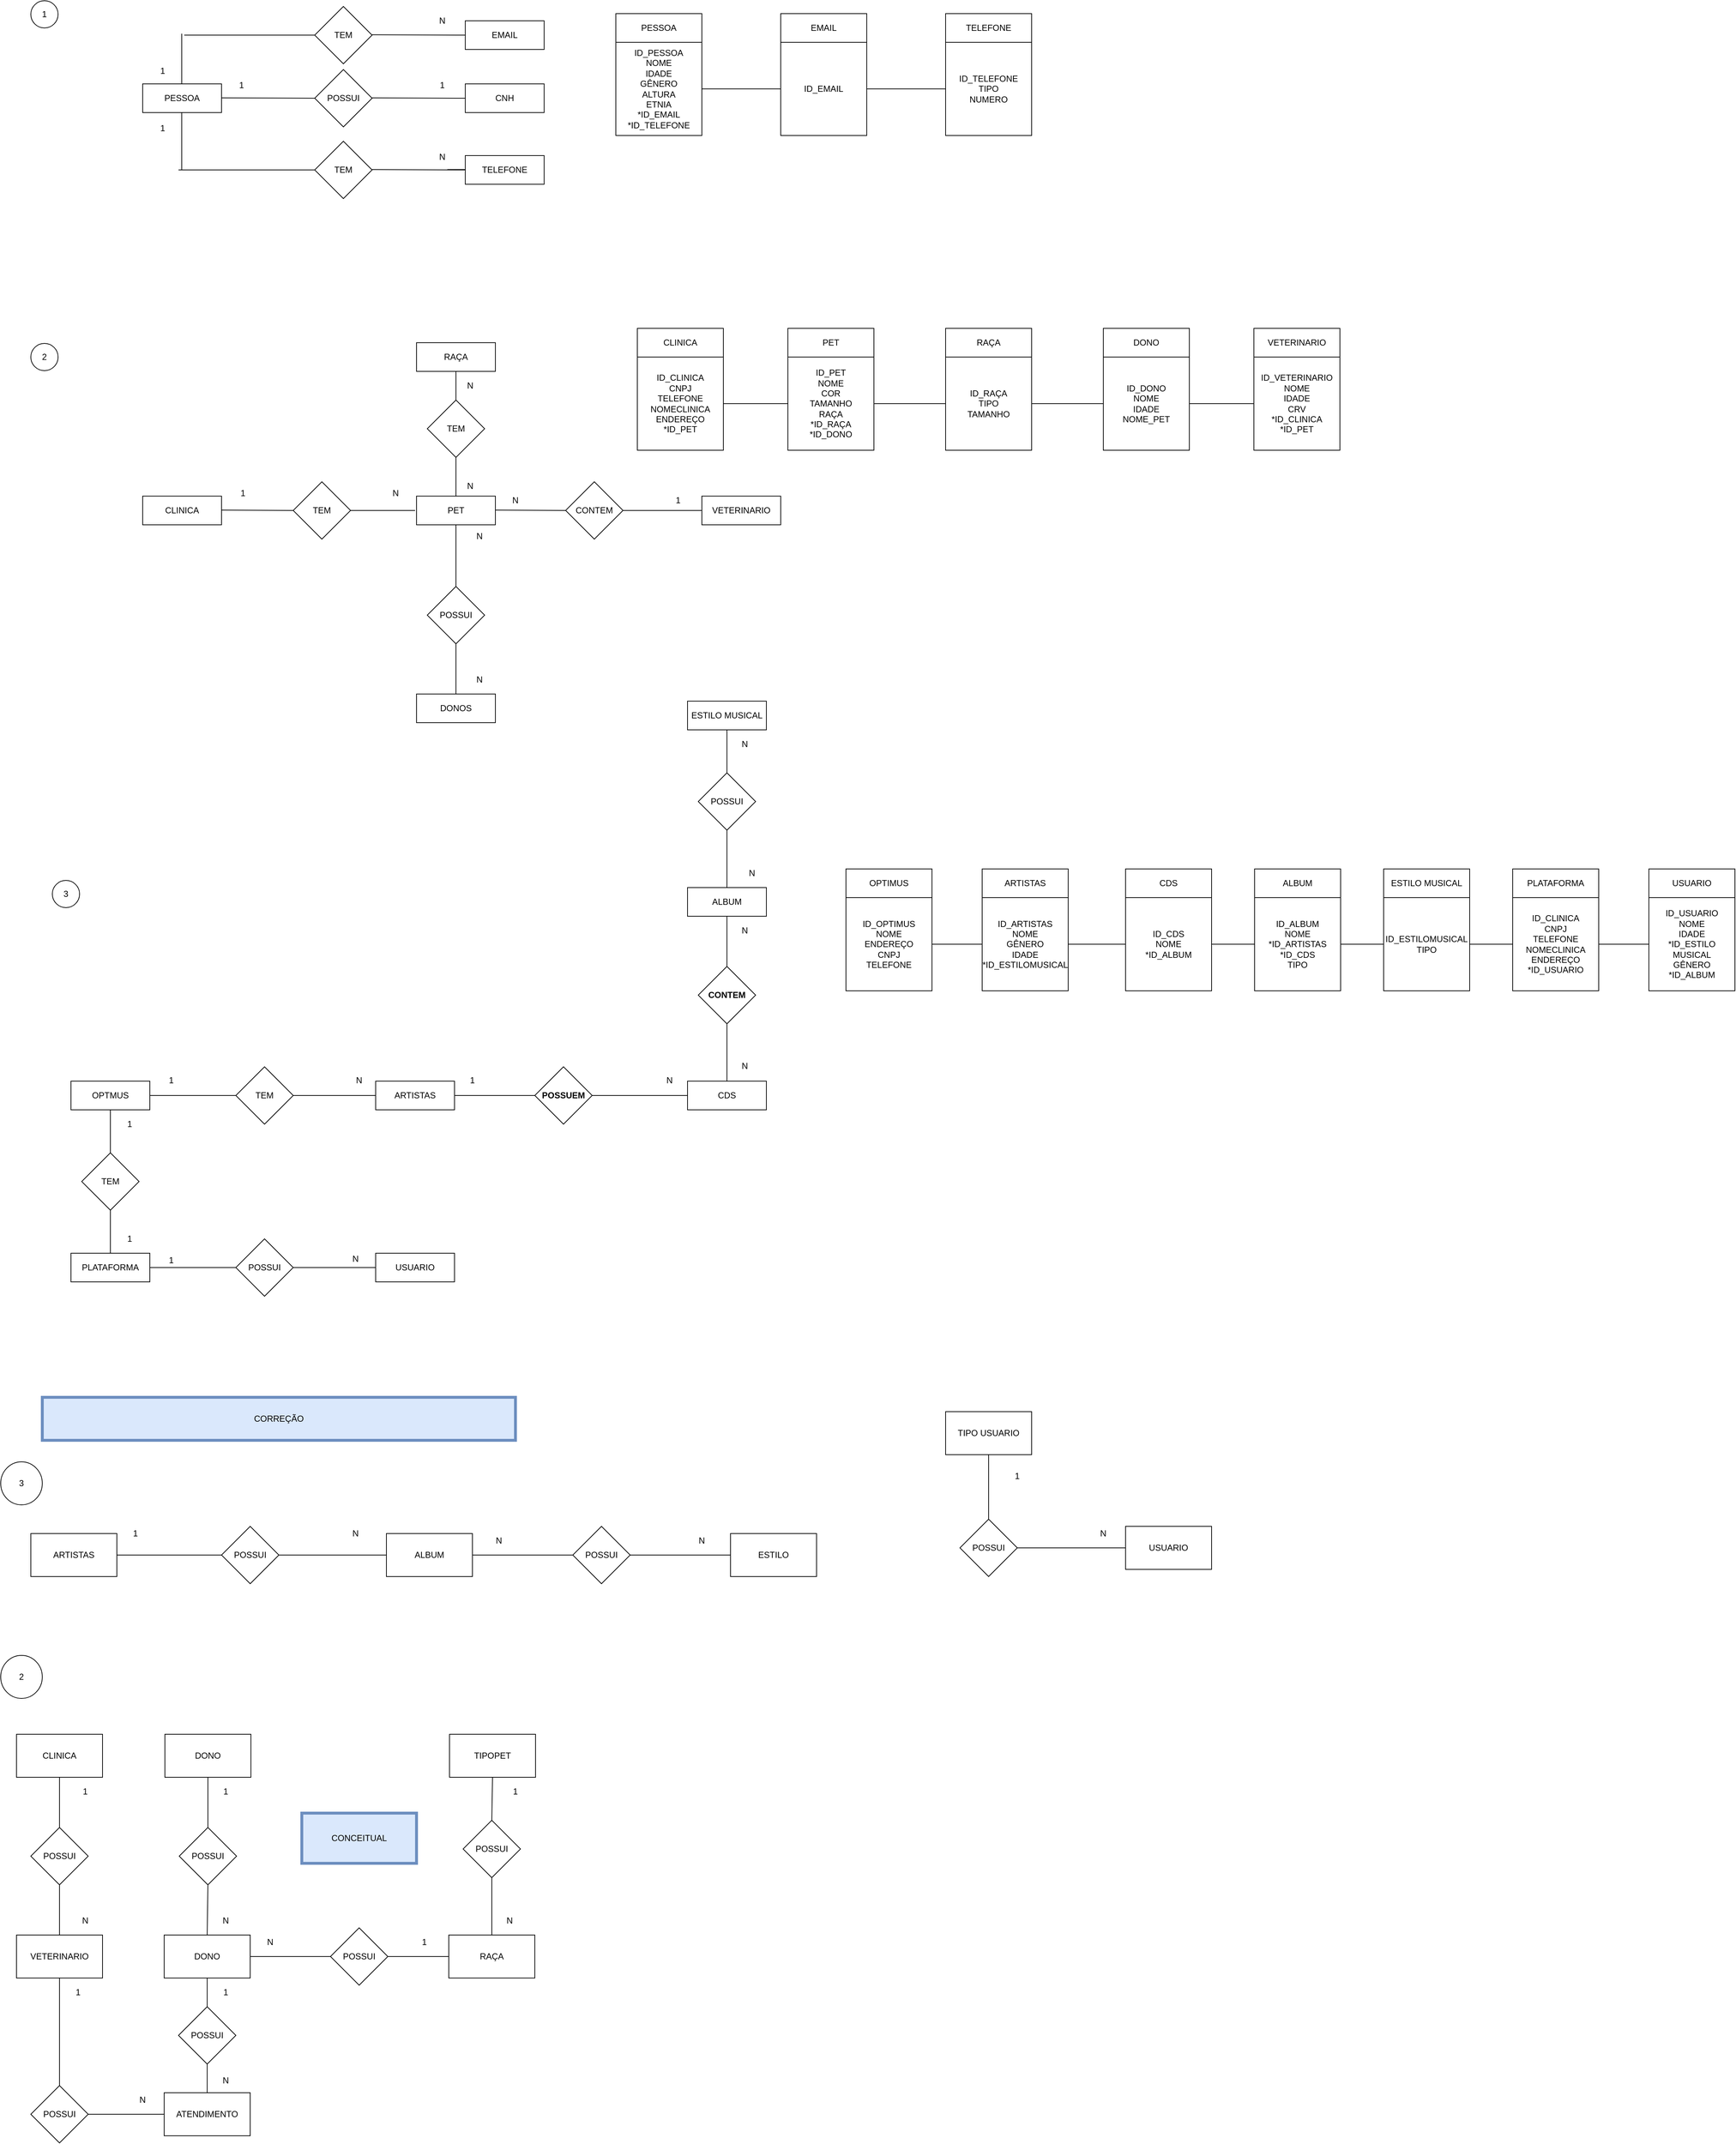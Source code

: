 <mxfile version="12.5.8" type="github" pages="4">
  <diagram id="HLfAVQC_sLoz8uyRzaJp" name="CONCEITUAL">
    <mxGraphModel dx="1730" dy="885" grid="1" gridSize="10" guides="1" tooltips="1" connect="1" arrows="1" fold="1" page="1" pageScale="1" pageWidth="827" pageHeight="1169" math="0" shadow="0">
      <root>
        <mxCell id="0"/>
        <mxCell id="1" parent="0"/>
        <mxCell id="cO2QtpQZ5ImbLDcUa9ss-1" value="PESSOA" style="rounded=0;whiteSpace=wrap;html=1;" parent="1" vertex="1">
          <mxGeometry x="240" y="158" width="110" height="40" as="geometry"/>
        </mxCell>
        <mxCell id="cO2QtpQZ5ImbLDcUa9ss-2" value="" style="endArrow=none;html=1;" parent="1" edge="1">
          <mxGeometry width="50" height="50" relative="1" as="geometry">
            <mxPoint x="350" y="177.5" as="sourcePoint"/>
            <mxPoint x="480" y="178" as="targetPoint"/>
          </mxGeometry>
        </mxCell>
        <mxCell id="cO2QtpQZ5ImbLDcUa9ss-3" value="POSSUI" style="rhombus;whiteSpace=wrap;html=1;" parent="1" vertex="1">
          <mxGeometry x="480" y="138" width="80" height="80" as="geometry"/>
        </mxCell>
        <mxCell id="cO2QtpQZ5ImbLDcUa9ss-5" value="CNH" style="rounded=0;whiteSpace=wrap;html=1;" parent="1" vertex="1">
          <mxGeometry x="690" y="158" width="110" height="40" as="geometry"/>
        </mxCell>
        <mxCell id="cO2QtpQZ5ImbLDcUa9ss-6" value="" style="endArrow=none;html=1;" parent="1" edge="1">
          <mxGeometry width="50" height="50" relative="1" as="geometry">
            <mxPoint x="560" y="177.5" as="sourcePoint"/>
            <mxPoint x="690" y="178" as="targetPoint"/>
          </mxGeometry>
        </mxCell>
        <mxCell id="cO2QtpQZ5ImbLDcUa9ss-7" value="" style="endArrow=none;html=1;" parent="1" edge="1">
          <mxGeometry width="50" height="50" relative="1" as="geometry">
            <mxPoint x="294.5" y="278" as="sourcePoint"/>
            <mxPoint x="294.5" y="198" as="targetPoint"/>
          </mxGeometry>
        </mxCell>
        <mxCell id="cO2QtpQZ5ImbLDcUa9ss-8" value="" style="endArrow=none;html=1;entryX=0;entryY=0.5;entryDx=0;entryDy=0;" parent="1" target="cO2QtpQZ5ImbLDcUa9ss-9" edge="1">
          <mxGeometry width="50" height="50" relative="1" as="geometry">
            <mxPoint x="290" y="278" as="sourcePoint"/>
            <mxPoint x="370" y="278" as="targetPoint"/>
          </mxGeometry>
        </mxCell>
        <mxCell id="cO2QtpQZ5ImbLDcUa9ss-9" value="TEM" style="rhombus;whiteSpace=wrap;html=1;" parent="1" vertex="1">
          <mxGeometry x="480" y="238" width="80" height="80" as="geometry"/>
        </mxCell>
        <mxCell id="cO2QtpQZ5ImbLDcUa9ss-12" value="" style="endArrow=none;html=1;entryX=0;entryY=0.5;entryDx=0;entryDy=0;" parent="1" source="cO2QtpQZ5ImbLDcUa9ss-11" edge="1">
          <mxGeometry width="50" height="50" relative="1" as="geometry">
            <mxPoint x="560" y="277.5" as="sourcePoint"/>
            <mxPoint x="750" y="277.5" as="targetPoint"/>
            <Array as="points">
              <mxPoint x="660" y="277.5"/>
            </Array>
          </mxGeometry>
        </mxCell>
        <mxCell id="cO2QtpQZ5ImbLDcUa9ss-11" value="TELEFONE" style="rounded=0;whiteSpace=wrap;html=1;" parent="1" vertex="1">
          <mxGeometry x="690" y="258" width="110" height="40" as="geometry"/>
        </mxCell>
        <mxCell id="cO2QtpQZ5ImbLDcUa9ss-13" value="" style="endArrow=none;html=1;entryX=0;entryY=0.5;entryDx=0;entryDy=0;" parent="1" target="cO2QtpQZ5ImbLDcUa9ss-11" edge="1">
          <mxGeometry width="50" height="50" relative="1" as="geometry">
            <mxPoint x="560" y="277.5" as="sourcePoint"/>
            <mxPoint x="750" y="277.5" as="targetPoint"/>
            <Array as="points"/>
          </mxGeometry>
        </mxCell>
        <mxCell id="cO2QtpQZ5ImbLDcUa9ss-14" value="" style="endArrow=none;html=1;" parent="1" edge="1">
          <mxGeometry width="50" height="50" relative="1" as="geometry">
            <mxPoint x="294.5" y="158" as="sourcePoint"/>
            <mxPoint x="294.5" y="88" as="targetPoint"/>
          </mxGeometry>
        </mxCell>
        <mxCell id="cO2QtpQZ5ImbLDcUa9ss-15" value="" style="endArrow=none;html=1;entryX=0;entryY=0.5;entryDx=0;entryDy=0;" parent="1" target="cO2QtpQZ5ImbLDcUa9ss-16" edge="1">
          <mxGeometry width="50" height="50" relative="1" as="geometry">
            <mxPoint x="298" y="90" as="sourcePoint"/>
            <mxPoint x="448" y="90" as="targetPoint"/>
          </mxGeometry>
        </mxCell>
        <mxCell id="cO2QtpQZ5ImbLDcUa9ss-16" value="TEM" style="rhombus;whiteSpace=wrap;html=1;" parent="1" vertex="1">
          <mxGeometry x="480" y="50" width="80" height="80" as="geometry"/>
        </mxCell>
        <mxCell id="cO2QtpQZ5ImbLDcUa9ss-17" value="" style="endArrow=none;html=1;" parent="1" edge="1">
          <mxGeometry width="50" height="50" relative="1" as="geometry">
            <mxPoint x="560" y="89.5" as="sourcePoint"/>
            <mxPoint x="690" y="90" as="targetPoint"/>
          </mxGeometry>
        </mxCell>
        <mxCell id="cO2QtpQZ5ImbLDcUa9ss-18" value="EMAIL" style="rounded=0;whiteSpace=wrap;html=1;" parent="1" vertex="1">
          <mxGeometry x="690" y="70" width="110" height="40" as="geometry"/>
        </mxCell>
        <mxCell id="cO2QtpQZ5ImbLDcUa9ss-20" value="CLINICA" style="rounded=0;whiteSpace=wrap;html=1;" parent="1" vertex="1">
          <mxGeometry x="240" y="733" width="110" height="40" as="geometry"/>
        </mxCell>
        <mxCell id="cO2QtpQZ5ImbLDcUa9ss-21" value="TEM" style="rhombus;whiteSpace=wrap;html=1;" parent="1" vertex="1">
          <mxGeometry x="450" y="713" width="80" height="80" as="geometry"/>
        </mxCell>
        <mxCell id="cO2QtpQZ5ImbLDcUa9ss-22" value="PET" style="rounded=0;whiteSpace=wrap;html=1;" parent="1" vertex="1">
          <mxGeometry x="622" y="733" width="110" height="40" as="geometry"/>
        </mxCell>
        <mxCell id="cO2QtpQZ5ImbLDcUa9ss-23" value="RAÇA" style="rounded=0;whiteSpace=wrap;html=1;" parent="1" vertex="1">
          <mxGeometry x="622" y="519" width="110" height="40" as="geometry"/>
        </mxCell>
        <mxCell id="cO2QtpQZ5ImbLDcUa9ss-24" value="DONOS" style="rounded=0;whiteSpace=wrap;html=1;" parent="1" vertex="1">
          <mxGeometry x="622" y="1009" width="110" height="40" as="geometry"/>
        </mxCell>
        <mxCell id="cO2QtpQZ5ImbLDcUa9ss-26" value="VETERINARIO" style="rounded=0;whiteSpace=wrap;html=1;" parent="1" vertex="1">
          <mxGeometry x="1020" y="733" width="110" height="40" as="geometry"/>
        </mxCell>
        <mxCell id="cO2QtpQZ5ImbLDcUa9ss-27" value="CONTEM" style="rhombus;whiteSpace=wrap;html=1;" parent="1" vertex="1">
          <mxGeometry x="830" y="713" width="80" height="80" as="geometry"/>
        </mxCell>
        <mxCell id="cO2QtpQZ5ImbLDcUa9ss-28" value="POSSUI" style="rhombus;whiteSpace=wrap;html=1;" parent="1" vertex="1">
          <mxGeometry x="637" y="859" width="80" height="80" as="geometry"/>
        </mxCell>
        <mxCell id="cO2QtpQZ5ImbLDcUa9ss-29" value="TEM" style="rhombus;whiteSpace=wrap;html=1;" parent="1" vertex="1">
          <mxGeometry x="637" y="599" width="80" height="80" as="geometry"/>
        </mxCell>
        <mxCell id="cO2QtpQZ5ImbLDcUa9ss-30" value="" style="endArrow=none;html=1;entryX=0;entryY=0.5;entryDx=0;entryDy=0;" parent="1" target="cO2QtpQZ5ImbLDcUa9ss-21" edge="1">
          <mxGeometry width="50" height="50" relative="1" as="geometry">
            <mxPoint x="350" y="752.5" as="sourcePoint"/>
            <mxPoint x="420" y="752.5" as="targetPoint"/>
          </mxGeometry>
        </mxCell>
        <mxCell id="cO2QtpQZ5ImbLDcUa9ss-34" value="" style="endArrow=none;html=1;" parent="1" edge="1">
          <mxGeometry width="50" height="50" relative="1" as="geometry">
            <mxPoint x="530" y="753" as="sourcePoint"/>
            <mxPoint x="620" y="753" as="targetPoint"/>
          </mxGeometry>
        </mxCell>
        <mxCell id="cO2QtpQZ5ImbLDcUa9ss-35" value="" style="endArrow=none;html=1;entryX=0;entryY=0.5;entryDx=0;entryDy=0;" parent="1" target="cO2QtpQZ5ImbLDcUa9ss-27" edge="1">
          <mxGeometry width="50" height="50" relative="1" as="geometry">
            <mxPoint x="732" y="752.5" as="sourcePoint"/>
            <mxPoint x="812" y="752.5" as="targetPoint"/>
          </mxGeometry>
        </mxCell>
        <mxCell id="cO2QtpQZ5ImbLDcUa9ss-36" value="" style="endArrow=none;html=1;exitX=1;exitY=0.5;exitDx=0;exitDy=0;entryX=0;entryY=0.5;entryDx=0;entryDy=0;" parent="1" source="cO2QtpQZ5ImbLDcUa9ss-27" target="cO2QtpQZ5ImbLDcUa9ss-26" edge="1">
          <mxGeometry width="50" height="50" relative="1" as="geometry">
            <mxPoint x="920" y="749" as="sourcePoint"/>
            <mxPoint x="970" y="699" as="targetPoint"/>
          </mxGeometry>
        </mxCell>
        <mxCell id="cO2QtpQZ5ImbLDcUa9ss-37" value="" style="endArrow=none;html=1;exitX=0.5;exitY=0;exitDx=0;exitDy=0;entryX=0.5;entryY=1;entryDx=0;entryDy=0;" parent="1" source="cO2QtpQZ5ImbLDcUa9ss-28" target="cO2QtpQZ5ImbLDcUa9ss-22" edge="1">
          <mxGeometry width="50" height="50" relative="1" as="geometry">
            <mxPoint x="630" y="823" as="sourcePoint"/>
            <mxPoint x="680" y="773" as="targetPoint"/>
          </mxGeometry>
        </mxCell>
        <mxCell id="cO2QtpQZ5ImbLDcUa9ss-38" value="" style="endArrow=none;html=1;entryX=0.5;entryY=1;entryDx=0;entryDy=0;exitX=0.5;exitY=0;exitDx=0;exitDy=0;" parent="1" source="cO2QtpQZ5ImbLDcUa9ss-24" target="cO2QtpQZ5ImbLDcUa9ss-28" edge="1">
          <mxGeometry width="50" height="50" relative="1" as="geometry">
            <mxPoint x="610" y="999" as="sourcePoint"/>
            <mxPoint x="660" y="949" as="targetPoint"/>
          </mxGeometry>
        </mxCell>
        <mxCell id="cO2QtpQZ5ImbLDcUa9ss-39" value="" style="endArrow=none;html=1;entryX=0.5;entryY=0;entryDx=0;entryDy=0;exitX=0.5;exitY=1;exitDx=0;exitDy=0;" parent="1" source="cO2QtpQZ5ImbLDcUa9ss-23" target="cO2QtpQZ5ImbLDcUa9ss-29" edge="1">
          <mxGeometry width="50" height="50" relative="1" as="geometry">
            <mxPoint x="600" y="639" as="sourcePoint"/>
            <mxPoint x="650" y="589" as="targetPoint"/>
          </mxGeometry>
        </mxCell>
        <mxCell id="cO2QtpQZ5ImbLDcUa9ss-40" value="" style="endArrow=none;html=1;entryX=0.5;entryY=1;entryDx=0;entryDy=0;exitX=0.5;exitY=0;exitDx=0;exitDy=0;" parent="1" source="cO2QtpQZ5ImbLDcUa9ss-22" target="cO2QtpQZ5ImbLDcUa9ss-29" edge="1">
          <mxGeometry width="50" height="50" relative="1" as="geometry">
            <mxPoint x="610" y="733" as="sourcePoint"/>
            <mxPoint x="660" y="683" as="targetPoint"/>
          </mxGeometry>
        </mxCell>
        <mxCell id="cO2QtpQZ5ImbLDcUa9ss-42" value="1" style="text;html=1;strokeColor=none;fillColor=none;align=center;verticalAlign=middle;whiteSpace=wrap;rounded=0;" parent="1" vertex="1">
          <mxGeometry x="248" y="130" width="40" height="20" as="geometry"/>
        </mxCell>
        <mxCell id="cO2QtpQZ5ImbLDcUa9ss-43" value="1" style="text;html=1;strokeColor=none;fillColor=none;align=center;verticalAlign=middle;whiteSpace=wrap;rounded=0;" parent="1" vertex="1">
          <mxGeometry x="358" y="150" width="40" height="20" as="geometry"/>
        </mxCell>
        <mxCell id="cO2QtpQZ5ImbLDcUa9ss-44" value="1" style="text;html=1;strokeColor=none;fillColor=none;align=center;verticalAlign=middle;whiteSpace=wrap;rounded=0;" parent="1" vertex="1">
          <mxGeometry x="248" y="210" width="40" height="20" as="geometry"/>
        </mxCell>
        <mxCell id="cO2QtpQZ5ImbLDcUa9ss-45" value="N" style="text;html=1;strokeColor=none;fillColor=none;align=center;verticalAlign=middle;whiteSpace=wrap;rounded=0;" parent="1" vertex="1">
          <mxGeometry x="638" y="60" width="40" height="20" as="geometry"/>
        </mxCell>
        <mxCell id="cO2QtpQZ5ImbLDcUa9ss-46" value="1" style="text;html=1;strokeColor=none;fillColor=none;align=center;verticalAlign=middle;whiteSpace=wrap;rounded=0;" parent="1" vertex="1">
          <mxGeometry x="638" y="150" width="40" height="20" as="geometry"/>
        </mxCell>
        <mxCell id="cO2QtpQZ5ImbLDcUa9ss-47" value="N" style="text;html=1;strokeColor=none;fillColor=none;align=center;verticalAlign=middle;whiteSpace=wrap;rounded=0;" parent="1" vertex="1">
          <mxGeometry x="638" y="250" width="40" height="20" as="geometry"/>
        </mxCell>
        <mxCell id="cO2QtpQZ5ImbLDcUa9ss-48" value="N" style="text;html=1;strokeColor=none;fillColor=none;align=center;verticalAlign=middle;whiteSpace=wrap;rounded=0;" parent="1" vertex="1">
          <mxGeometry x="677" y="569" width="40" height="20" as="geometry"/>
        </mxCell>
        <mxCell id="cO2QtpQZ5ImbLDcUa9ss-49" value="N" style="text;html=1;strokeColor=none;fillColor=none;align=center;verticalAlign=middle;whiteSpace=wrap;rounded=0;" parent="1" vertex="1">
          <mxGeometry x="677" y="709" width="40" height="20" as="geometry"/>
        </mxCell>
        <mxCell id="cO2QtpQZ5ImbLDcUa9ss-50" value="1" style="text;html=1;strokeColor=none;fillColor=none;align=center;verticalAlign=middle;whiteSpace=wrap;rounded=0;" parent="1" vertex="1">
          <mxGeometry x="967" y="729" width="40" height="20" as="geometry"/>
        </mxCell>
        <mxCell id="cO2QtpQZ5ImbLDcUa9ss-51" value="N" style="text;html=1;strokeColor=none;fillColor=none;align=center;verticalAlign=middle;whiteSpace=wrap;rounded=0;" parent="1" vertex="1">
          <mxGeometry x="690" y="779" width="40" height="20" as="geometry"/>
        </mxCell>
        <mxCell id="cO2QtpQZ5ImbLDcUa9ss-52" value="N" style="text;html=1;strokeColor=none;fillColor=none;align=center;verticalAlign=middle;whiteSpace=wrap;rounded=0;" parent="1" vertex="1">
          <mxGeometry x="690" y="979" width="40" height="20" as="geometry"/>
        </mxCell>
        <mxCell id="cO2QtpQZ5ImbLDcUa9ss-53" value="1" style="text;html=1;strokeColor=none;fillColor=none;align=center;verticalAlign=middle;whiteSpace=wrap;rounded=0;" parent="1" vertex="1">
          <mxGeometry x="360" y="719" width="40" height="20" as="geometry"/>
        </mxCell>
        <mxCell id="cO2QtpQZ5ImbLDcUa9ss-54" value="N" style="text;html=1;strokeColor=none;fillColor=none;align=center;verticalAlign=middle;whiteSpace=wrap;rounded=0;" parent="1" vertex="1">
          <mxGeometry x="573" y="719" width="40" height="20" as="geometry"/>
        </mxCell>
        <mxCell id="cO2QtpQZ5ImbLDcUa9ss-55" value="N" style="text;html=1;strokeColor=none;fillColor=none;align=center;verticalAlign=middle;whiteSpace=wrap;rounded=0;" parent="1" vertex="1">
          <mxGeometry x="740" y="729" width="40" height="20" as="geometry"/>
        </mxCell>
        <mxCell id="cO2QtpQZ5ImbLDcUa9ss-57" value="OPTMUS" style="rounded=0;whiteSpace=wrap;html=1;" parent="1" vertex="1">
          <mxGeometry x="140" y="1549" width="110" height="40" as="geometry"/>
        </mxCell>
        <mxCell id="cO2QtpQZ5ImbLDcUa9ss-58" value="ARTISTAS" style="rounded=0;whiteSpace=wrap;html=1;" parent="1" vertex="1">
          <mxGeometry x="565" y="1549" width="110" height="40" as="geometry"/>
        </mxCell>
        <mxCell id="cO2QtpQZ5ImbLDcUa9ss-59" value="TEM" style="rhombus;whiteSpace=wrap;html=1;" parent="1" vertex="1">
          <mxGeometry x="370" y="1529" width="80" height="80" as="geometry"/>
        </mxCell>
        <mxCell id="cO2QtpQZ5ImbLDcUa9ss-60" value="POSSUEM" style="rhombus;whiteSpace=wrap;html=1;fontStyle=1" parent="1" vertex="1">
          <mxGeometry x="787" y="1529" width="80" height="80" as="geometry"/>
        </mxCell>
        <mxCell id="cO2QtpQZ5ImbLDcUa9ss-62" value="CDS" style="rounded=0;whiteSpace=wrap;html=1;" parent="1" vertex="1">
          <mxGeometry x="1000" y="1549" width="110" height="40" as="geometry"/>
        </mxCell>
        <mxCell id="cO2QtpQZ5ImbLDcUa9ss-66" value="ALBUM" style="rounded=0;whiteSpace=wrap;html=1;" parent="1" vertex="1">
          <mxGeometry x="1000" y="1279" width="110" height="40" as="geometry"/>
        </mxCell>
        <mxCell id="cO2QtpQZ5ImbLDcUa9ss-67" value="CONTEM" style="rhombus;whiteSpace=wrap;html=1;fontStyle=1" parent="1" vertex="1">
          <mxGeometry x="1015" y="1389" width="80" height="80" as="geometry"/>
        </mxCell>
        <mxCell id="cO2QtpQZ5ImbLDcUa9ss-68" value="ESTILO MUSICAL" style="rounded=0;whiteSpace=wrap;html=1;" parent="1" vertex="1">
          <mxGeometry x="1000" y="1019" width="110" height="40" as="geometry"/>
        </mxCell>
        <mxCell id="cO2QtpQZ5ImbLDcUa9ss-69" value="POSSUI" style="rhombus;whiteSpace=wrap;html=1;" parent="1" vertex="1">
          <mxGeometry x="1015" y="1119" width="80" height="80" as="geometry"/>
        </mxCell>
        <mxCell id="cO2QtpQZ5ImbLDcUa9ss-70" value="" style="endArrow=none;html=1;entryX=0.5;entryY=1;entryDx=0;entryDy=0;exitX=0.5;exitY=0;exitDx=0;exitDy=0;" parent="1" source="cO2QtpQZ5ImbLDcUa9ss-66" target="cO2QtpQZ5ImbLDcUa9ss-69" edge="1">
          <mxGeometry width="50" height="50" relative="1" as="geometry">
            <mxPoint x="930" y="1074" as="sourcePoint"/>
            <mxPoint x="1055" y="1199" as="targetPoint"/>
          </mxGeometry>
        </mxCell>
        <mxCell id="cO2QtpQZ5ImbLDcUa9ss-72" value="" style="endArrow=none;html=1;entryX=0.5;entryY=1;entryDx=0;entryDy=0;exitX=0.5;exitY=0;exitDx=0;exitDy=0;" parent="1" source="cO2QtpQZ5ImbLDcUa9ss-69" target="cO2QtpQZ5ImbLDcUa9ss-68" edge="1">
          <mxGeometry width="50" height="50" relative="1" as="geometry">
            <mxPoint x="780" y="1119" as="sourcePoint"/>
            <mxPoint x="830" y="1069" as="targetPoint"/>
          </mxGeometry>
        </mxCell>
        <mxCell id="cO2QtpQZ5ImbLDcUa9ss-73" value="" style="endArrow=none;html=1;entryX=0.5;entryY=1;entryDx=0;entryDy=0;exitX=0.5;exitY=0;exitDx=0;exitDy=0;" parent="1" source="cO2QtpQZ5ImbLDcUa9ss-67" target="cO2QtpQZ5ImbLDcUa9ss-66" edge="1">
          <mxGeometry width="50" height="50" relative="1" as="geometry">
            <mxPoint x="1000" y="1389" as="sourcePoint"/>
            <mxPoint x="1050" y="1339" as="targetPoint"/>
          </mxGeometry>
        </mxCell>
        <mxCell id="cO2QtpQZ5ImbLDcUa9ss-74" value="" style="endArrow=none;html=1;entryX=0.5;entryY=1;entryDx=0;entryDy=0;exitX=0.5;exitY=0;exitDx=0;exitDy=0;" parent="1" source="cO2QtpQZ5ImbLDcUa9ss-62" target="cO2QtpQZ5ImbLDcUa9ss-67" edge="1">
          <mxGeometry width="50" height="50" relative="1" as="geometry">
            <mxPoint x="950" y="1539" as="sourcePoint"/>
            <mxPoint x="1000" y="1489" as="targetPoint"/>
          </mxGeometry>
        </mxCell>
        <mxCell id="cO2QtpQZ5ImbLDcUa9ss-75" value="" style="endArrow=none;html=1;entryX=0;entryY=0.5;entryDx=0;entryDy=0;exitX=1;exitY=0.5;exitDx=0;exitDy=0;" parent="1" source="cO2QtpQZ5ImbLDcUa9ss-60" target="cO2QtpQZ5ImbLDcUa9ss-62" edge="1">
          <mxGeometry width="50" height="50" relative="1" as="geometry">
            <mxPoint x="860" y="1549" as="sourcePoint"/>
            <mxPoint x="910" y="1499" as="targetPoint"/>
          </mxGeometry>
        </mxCell>
        <mxCell id="cO2QtpQZ5ImbLDcUa9ss-78" value="" style="endArrow=none;html=1;entryX=0;entryY=0.5;entryDx=0;entryDy=0;exitX=1;exitY=0.5;exitDx=0;exitDy=0;" parent="1" source="cO2QtpQZ5ImbLDcUa9ss-58" target="cO2QtpQZ5ImbLDcUa9ss-60" edge="1">
          <mxGeometry width="50" height="50" relative="1" as="geometry">
            <mxPoint x="712" y="1629" as="sourcePoint"/>
            <mxPoint x="762" y="1579" as="targetPoint"/>
          </mxGeometry>
        </mxCell>
        <mxCell id="cO2QtpQZ5ImbLDcUa9ss-80" value="" style="endArrow=none;html=1;entryX=0;entryY=0.5;entryDx=0;entryDy=0;exitX=1;exitY=0.5;exitDx=0;exitDy=0;" parent="1" source="cO2QtpQZ5ImbLDcUa9ss-59" target="cO2QtpQZ5ImbLDcUa9ss-58" edge="1">
          <mxGeometry width="50" height="50" relative="1" as="geometry">
            <mxPoint x="423" y="1669" as="sourcePoint"/>
            <mxPoint x="473" y="1619" as="targetPoint"/>
          </mxGeometry>
        </mxCell>
        <mxCell id="cO2QtpQZ5ImbLDcUa9ss-81" value="" style="endArrow=none;html=1;entryX=0;entryY=0.5;entryDx=0;entryDy=0;exitX=1;exitY=0.5;exitDx=0;exitDy=0;" parent="1" source="cO2QtpQZ5ImbLDcUa9ss-57" target="cO2QtpQZ5ImbLDcUa9ss-59" edge="1">
          <mxGeometry width="50" height="50" relative="1" as="geometry">
            <mxPoint x="210" y="1699" as="sourcePoint"/>
            <mxPoint x="260" y="1649" as="targetPoint"/>
          </mxGeometry>
        </mxCell>
        <mxCell id="cO2QtpQZ5ImbLDcUa9ss-82" value="PLATAFORMA" style="rounded=0;whiteSpace=wrap;html=1;" parent="1" vertex="1">
          <mxGeometry x="140" y="1789" width="110" height="40" as="geometry"/>
        </mxCell>
        <mxCell id="cO2QtpQZ5ImbLDcUa9ss-83" value="TEM" style="rhombus;whiteSpace=wrap;html=1;" parent="1" vertex="1">
          <mxGeometry x="155" y="1649" width="80" height="80" as="geometry"/>
        </mxCell>
        <mxCell id="cO2QtpQZ5ImbLDcUa9ss-84" value="USUARIO" style="rounded=0;whiteSpace=wrap;html=1;" parent="1" vertex="1">
          <mxGeometry x="565" y="1789" width="110" height="40" as="geometry"/>
        </mxCell>
        <mxCell id="cO2QtpQZ5ImbLDcUa9ss-85" value="POSSUI" style="rhombus;whiteSpace=wrap;html=1;" parent="1" vertex="1">
          <mxGeometry x="370" y="1769" width="80" height="80" as="geometry"/>
        </mxCell>
        <mxCell id="cO2QtpQZ5ImbLDcUa9ss-86" value="" style="endArrow=none;html=1;entryX=0;entryY=0.5;entryDx=0;entryDy=0;exitX=1;exitY=0.5;exitDx=0;exitDy=0;" parent="1" source="cO2QtpQZ5ImbLDcUa9ss-82" target="cO2QtpQZ5ImbLDcUa9ss-85" edge="1">
          <mxGeometry width="50" height="50" relative="1" as="geometry">
            <mxPoint x="250" y="1909" as="sourcePoint"/>
            <mxPoint x="300" y="1859" as="targetPoint"/>
          </mxGeometry>
        </mxCell>
        <mxCell id="cO2QtpQZ5ImbLDcUa9ss-87" value="" style="endArrow=none;html=1;entryX=0;entryY=0.5;entryDx=0;entryDy=0;exitX=1;exitY=0.5;exitDx=0;exitDy=0;" parent="1" source="cO2QtpQZ5ImbLDcUa9ss-85" target="cO2QtpQZ5ImbLDcUa9ss-84" edge="1">
          <mxGeometry width="50" height="50" relative="1" as="geometry">
            <mxPoint x="460" y="1939" as="sourcePoint"/>
            <mxPoint x="510" y="1889" as="targetPoint"/>
          </mxGeometry>
        </mxCell>
        <mxCell id="cO2QtpQZ5ImbLDcUa9ss-88" value="" style="endArrow=none;html=1;entryX=0.5;entryY=1;entryDx=0;entryDy=0;exitX=0.5;exitY=0;exitDx=0;exitDy=0;" parent="1" source="cO2QtpQZ5ImbLDcUa9ss-83" target="cO2QtpQZ5ImbLDcUa9ss-57" edge="1">
          <mxGeometry width="50" height="50" relative="1" as="geometry">
            <mxPoint x="380" y="1729" as="sourcePoint"/>
            <mxPoint x="430" y="1679" as="targetPoint"/>
          </mxGeometry>
        </mxCell>
        <mxCell id="cO2QtpQZ5ImbLDcUa9ss-89" value="" style="endArrow=none;html=1;entryX=0.5;entryY=1;entryDx=0;entryDy=0;exitX=0.5;exitY=0;exitDx=0;exitDy=0;" parent="1" source="cO2QtpQZ5ImbLDcUa9ss-82" target="cO2QtpQZ5ImbLDcUa9ss-83" edge="1">
          <mxGeometry width="50" height="50" relative="1" as="geometry">
            <mxPoint x="320" y="1769" as="sourcePoint"/>
            <mxPoint x="370" y="1719" as="targetPoint"/>
          </mxGeometry>
        </mxCell>
        <mxCell id="cO2QtpQZ5ImbLDcUa9ss-90" value="N" style="text;html=1;strokeColor=none;fillColor=none;align=center;verticalAlign=middle;whiteSpace=wrap;rounded=0;" parent="1" vertex="1">
          <mxGeometry x="955" y="1538" width="40" height="20" as="geometry"/>
        </mxCell>
        <mxCell id="cO2QtpQZ5ImbLDcUa9ss-91" value="1" style="text;html=1;strokeColor=none;fillColor=none;align=center;verticalAlign=middle;whiteSpace=wrap;rounded=0;" parent="1" vertex="1">
          <mxGeometry x="680" y="1538" width="40" height="20" as="geometry"/>
        </mxCell>
        <mxCell id="cO2QtpQZ5ImbLDcUa9ss-93" value="N" style="text;html=1;strokeColor=none;fillColor=none;align=center;verticalAlign=middle;whiteSpace=wrap;rounded=0;" parent="1" vertex="1">
          <mxGeometry x="1060" y="1329" width="40" height="20" as="geometry"/>
        </mxCell>
        <mxCell id="cO2QtpQZ5ImbLDcUa9ss-94" value="N" style="text;html=1;strokeColor=none;fillColor=none;align=center;verticalAlign=middle;whiteSpace=wrap;rounded=0;" parent="1" vertex="1">
          <mxGeometry x="1060" y="1518" width="40" height="20" as="geometry"/>
        </mxCell>
        <mxCell id="cO2QtpQZ5ImbLDcUa9ss-95" value="N" style="text;html=1;strokeColor=none;fillColor=none;align=center;verticalAlign=middle;whiteSpace=wrap;rounded=0;" parent="1" vertex="1">
          <mxGeometry x="1070" y="1249" width="40" height="20" as="geometry"/>
        </mxCell>
        <mxCell id="cO2QtpQZ5ImbLDcUa9ss-96" value="N" style="text;html=1;strokeColor=none;fillColor=none;align=center;verticalAlign=middle;whiteSpace=wrap;rounded=0;" parent="1" vertex="1">
          <mxGeometry x="1060" y="1069" width="40" height="20" as="geometry"/>
        </mxCell>
        <mxCell id="cO2QtpQZ5ImbLDcUa9ss-97" value="N" style="text;html=1;strokeColor=none;fillColor=none;align=center;verticalAlign=middle;whiteSpace=wrap;rounded=0;" parent="1" vertex="1">
          <mxGeometry x="522" y="1538" width="40" height="20" as="geometry"/>
        </mxCell>
        <mxCell id="cO2QtpQZ5ImbLDcUa9ss-98" value="1" style="text;html=1;strokeColor=none;fillColor=none;align=center;verticalAlign=middle;whiteSpace=wrap;rounded=0;" parent="1" vertex="1">
          <mxGeometry x="260" y="1538" width="40" height="20" as="geometry"/>
        </mxCell>
        <mxCell id="cO2QtpQZ5ImbLDcUa9ss-99" value="1" style="text;html=1;strokeColor=none;fillColor=none;align=center;verticalAlign=middle;whiteSpace=wrap;rounded=0;" parent="1" vertex="1">
          <mxGeometry x="202" y="1599" width="40" height="20" as="geometry"/>
        </mxCell>
        <mxCell id="cO2QtpQZ5ImbLDcUa9ss-100" value="1" style="text;html=1;strokeColor=none;fillColor=none;align=center;verticalAlign=middle;whiteSpace=wrap;rounded=0;" parent="1" vertex="1">
          <mxGeometry x="202" y="1759" width="40" height="20" as="geometry"/>
        </mxCell>
        <mxCell id="cO2QtpQZ5ImbLDcUa9ss-101" value="1" style="text;html=1;strokeColor=none;fillColor=none;align=center;verticalAlign=middle;whiteSpace=wrap;rounded=0;" parent="1" vertex="1">
          <mxGeometry x="260" y="1789" width="40" height="20" as="geometry"/>
        </mxCell>
        <mxCell id="cO2QtpQZ5ImbLDcUa9ss-102" value="N" style="text;html=1;strokeColor=none;fillColor=none;align=center;verticalAlign=middle;whiteSpace=wrap;rounded=0;" parent="1" vertex="1">
          <mxGeometry x="517" y="1787" width="40" height="20" as="geometry"/>
        </mxCell>
        <mxCell id="cO2QtpQZ5ImbLDcUa9ss-103" value="1" style="ellipse;whiteSpace=wrap;html=1;aspect=fixed;" parent="1" vertex="1">
          <mxGeometry x="84" y="42" width="38" height="38" as="geometry"/>
        </mxCell>
        <mxCell id="cO2QtpQZ5ImbLDcUa9ss-104" value="2" style="ellipse;whiteSpace=wrap;html=1;aspect=fixed;" parent="1" vertex="1">
          <mxGeometry x="84" y="520" width="38" height="38" as="geometry"/>
        </mxCell>
        <mxCell id="cO2QtpQZ5ImbLDcUa9ss-105" value="3" style="ellipse;whiteSpace=wrap;html=1;aspect=fixed;" parent="1" vertex="1">
          <mxGeometry x="114" y="1269" width="38" height="38" as="geometry"/>
        </mxCell>
        <mxCell id="cO2QtpQZ5ImbLDcUa9ss-106" value="PESSOA" style="rounded=0;whiteSpace=wrap;html=1;" parent="1" vertex="1">
          <mxGeometry x="900" y="60" width="120" height="40" as="geometry"/>
        </mxCell>
        <mxCell id="cO2QtpQZ5ImbLDcUa9ss-107" value="ID_PESSOA&lt;br&gt;NOME&lt;br&gt;IDADE&lt;br&gt;GÊNERO&lt;br&gt;ALTURA&lt;br&gt;ETNIA&lt;br&gt;*ID_EMAIL&lt;br&gt;*ID_TELEFONE" style="rounded=0;whiteSpace=wrap;html=1;" parent="1" vertex="1">
          <mxGeometry x="900" y="100" width="120" height="130" as="geometry"/>
        </mxCell>
        <mxCell id="cO2QtpQZ5ImbLDcUa9ss-108" value="EMAIL" style="rounded=0;whiteSpace=wrap;html=1;" parent="1" vertex="1">
          <mxGeometry x="1130" y="60" width="120" height="40" as="geometry"/>
        </mxCell>
        <mxCell id="cO2QtpQZ5ImbLDcUa9ss-109" value="ID_EMAIL&lt;br&gt;" style="rounded=0;whiteSpace=wrap;html=1;" parent="1" vertex="1">
          <mxGeometry x="1130" y="100" width="120" height="130" as="geometry"/>
        </mxCell>
        <mxCell id="cO2QtpQZ5ImbLDcUa9ss-110" value="TELEFONE" style="rounded=0;whiteSpace=wrap;html=1;" parent="1" vertex="1">
          <mxGeometry x="1360" y="60" width="120" height="40" as="geometry"/>
        </mxCell>
        <mxCell id="cO2QtpQZ5ImbLDcUa9ss-111" value="ID_TELEFONE&lt;br&gt;TIPO&lt;br&gt;NUMERO" style="rounded=0;whiteSpace=wrap;html=1;" parent="1" vertex="1">
          <mxGeometry x="1360" y="100" width="120" height="130" as="geometry"/>
        </mxCell>
        <mxCell id="cO2QtpQZ5ImbLDcUa9ss-112" value="" style="endArrow=none;html=1;entryX=0;entryY=0.5;entryDx=0;entryDy=0;exitX=1;exitY=0.5;exitDx=0;exitDy=0;" parent="1" source="cO2QtpQZ5ImbLDcUa9ss-107" target="cO2QtpQZ5ImbLDcUa9ss-109" edge="1">
          <mxGeometry width="50" height="50" relative="1" as="geometry">
            <mxPoint x="1060" y="202.82" as="sourcePoint"/>
            <mxPoint x="1110" y="152.82" as="targetPoint"/>
          </mxGeometry>
        </mxCell>
        <mxCell id="cO2QtpQZ5ImbLDcUa9ss-113" value="" style="endArrow=none;html=1;entryX=0;entryY=0.5;entryDx=0;entryDy=0;exitX=1;exitY=0.5;exitDx=0;exitDy=0;" parent="1" source="cO2QtpQZ5ImbLDcUa9ss-109" target="cO2QtpQZ5ImbLDcUa9ss-111" edge="1">
          <mxGeometry width="50" height="50" relative="1" as="geometry">
            <mxPoint x="1250" y="277.41" as="sourcePoint"/>
            <mxPoint x="1360" y="277.41" as="targetPoint"/>
            <Array as="points"/>
          </mxGeometry>
        </mxCell>
        <mxCell id="cO2QtpQZ5ImbLDcUa9ss-114" value="CLINICA" style="rounded=0;whiteSpace=wrap;html=1;" parent="1" vertex="1">
          <mxGeometry x="930" y="499" width="120" height="40" as="geometry"/>
        </mxCell>
        <mxCell id="cO2QtpQZ5ImbLDcUa9ss-115" value="ID_CLINICA&lt;br&gt;CNPJ&lt;br&gt;TELEFONE&lt;br&gt;NOMECLINICA&lt;br&gt;ENDEREÇO&lt;br&gt;*ID_PET" style="rounded=0;whiteSpace=wrap;html=1;" parent="1" vertex="1">
          <mxGeometry x="930" y="539" width="120" height="130" as="geometry"/>
        </mxCell>
        <mxCell id="cO2QtpQZ5ImbLDcUa9ss-116" value="PET" style="rounded=0;whiteSpace=wrap;html=1;" parent="1" vertex="1">
          <mxGeometry x="1140" y="499" width="120" height="40" as="geometry"/>
        </mxCell>
        <mxCell id="cO2QtpQZ5ImbLDcUa9ss-117" value="ID_PET&lt;br&gt;NOME&lt;br&gt;COR&lt;br&gt;TAMANHO&lt;br&gt;RAÇA&lt;br&gt;*ID_RAÇA&lt;br&gt;*ID_DONO" style="rounded=0;whiteSpace=wrap;html=1;" parent="1" vertex="1">
          <mxGeometry x="1140" y="539" width="120" height="130" as="geometry"/>
        </mxCell>
        <mxCell id="cO2QtpQZ5ImbLDcUa9ss-118" value="RAÇA" style="rounded=0;whiteSpace=wrap;html=1;" parent="1" vertex="1">
          <mxGeometry x="1360" y="499" width="120" height="40" as="geometry"/>
        </mxCell>
        <mxCell id="cO2QtpQZ5ImbLDcUa9ss-119" value="ID_RAÇA&lt;br&gt;TIPO&lt;br&gt;TAMANHO" style="rounded=0;whiteSpace=wrap;html=1;" parent="1" vertex="1">
          <mxGeometry x="1360" y="539" width="120" height="130" as="geometry"/>
        </mxCell>
        <mxCell id="cO2QtpQZ5ImbLDcUa9ss-120" value="DONO" style="rounded=0;whiteSpace=wrap;html=1;" parent="1" vertex="1">
          <mxGeometry x="1580" y="499" width="120" height="40" as="geometry"/>
        </mxCell>
        <mxCell id="cO2QtpQZ5ImbLDcUa9ss-121" value="ID_DONO&lt;br&gt;NOME&lt;br&gt;IDADE&lt;br&gt;NOME_PET" style="rounded=0;whiteSpace=wrap;html=1;" parent="1" vertex="1">
          <mxGeometry x="1580" y="539" width="120" height="130" as="geometry"/>
        </mxCell>
        <mxCell id="cO2QtpQZ5ImbLDcUa9ss-122" value="VETERINARIO" style="rounded=0;whiteSpace=wrap;html=1;" parent="1" vertex="1">
          <mxGeometry x="1790" y="499" width="120" height="40" as="geometry"/>
        </mxCell>
        <mxCell id="cO2QtpQZ5ImbLDcUa9ss-123" value="ID_VETERINARIO&lt;br&gt;NOME&lt;br&gt;IDADE&lt;br&gt;CRV&lt;br&gt;*ID_CLINICA&lt;br&gt;*ID_PET" style="rounded=0;whiteSpace=wrap;html=1;" parent="1" vertex="1">
          <mxGeometry x="1790" y="539" width="120" height="130" as="geometry"/>
        </mxCell>
        <mxCell id="cO2QtpQZ5ImbLDcUa9ss-124" value="OPTIMUS" style="rounded=0;whiteSpace=wrap;html=1;" parent="1" vertex="1">
          <mxGeometry x="1221" y="1253" width="120" height="40" as="geometry"/>
        </mxCell>
        <mxCell id="cO2QtpQZ5ImbLDcUa9ss-125" value="ID_OPTIMUS&lt;br&gt;NOME&lt;br&gt;ENDEREÇO&lt;br&gt;CNPJ&lt;br&gt;TELEFONE" style="rounded=0;whiteSpace=wrap;html=1;" parent="1" vertex="1">
          <mxGeometry x="1221" y="1293" width="120" height="130" as="geometry"/>
        </mxCell>
        <mxCell id="cO2QtpQZ5ImbLDcUa9ss-126" value="ARTISTAS" style="rounded=0;whiteSpace=wrap;html=1;" parent="1" vertex="1">
          <mxGeometry x="1411" y="1253" width="120" height="40" as="geometry"/>
        </mxCell>
        <mxCell id="cO2QtpQZ5ImbLDcUa9ss-127" value="ID_ARTISTAS&lt;br&gt;NOME&lt;br&gt;GÊNERO&lt;br&gt;IDADE&lt;br&gt;*ID_ESTILOMUSICAL" style="rounded=0;whiteSpace=wrap;html=1;" parent="1" vertex="1">
          <mxGeometry x="1411" y="1293" width="120" height="130" as="geometry"/>
        </mxCell>
        <mxCell id="cO2QtpQZ5ImbLDcUa9ss-128" value="CDS" style="rounded=0;whiteSpace=wrap;html=1;" parent="1" vertex="1">
          <mxGeometry x="1611" y="1253" width="120" height="40" as="geometry"/>
        </mxCell>
        <mxCell id="cO2QtpQZ5ImbLDcUa9ss-129" value="ID_CDS&lt;br&gt;NOME&lt;br&gt;*ID_ALBUM" style="rounded=0;whiteSpace=wrap;html=1;" parent="1" vertex="1">
          <mxGeometry x="1611" y="1293" width="120" height="130" as="geometry"/>
        </mxCell>
        <mxCell id="cO2QtpQZ5ImbLDcUa9ss-130" value="ALBUM" style="rounded=0;whiteSpace=wrap;html=1;" parent="1" vertex="1">
          <mxGeometry x="1791" y="1253" width="120" height="40" as="geometry"/>
        </mxCell>
        <mxCell id="cO2QtpQZ5ImbLDcUa9ss-131" value="ID_ALBUM&lt;br&gt;NOME&lt;br&gt;*ID_ARTISTAS&lt;br&gt;*ID_CDS&lt;br&gt;TIPO" style="rounded=0;whiteSpace=wrap;html=1;" parent="1" vertex="1">
          <mxGeometry x="1791" y="1293" width="120" height="130" as="geometry"/>
        </mxCell>
        <mxCell id="cO2QtpQZ5ImbLDcUa9ss-134" value="ESTILO MUSICAL" style="rounded=0;whiteSpace=wrap;html=1;" parent="1" vertex="1">
          <mxGeometry x="1971" y="1253" width="120" height="40" as="geometry"/>
        </mxCell>
        <mxCell id="cO2QtpQZ5ImbLDcUa9ss-135" value="ID_ESTILOMUSICAL&lt;br&gt;TIPO&lt;br&gt;" style="rounded=0;whiteSpace=wrap;html=1;" parent="1" vertex="1">
          <mxGeometry x="1971" y="1293" width="120" height="130" as="geometry"/>
        </mxCell>
        <mxCell id="cO2QtpQZ5ImbLDcUa9ss-138" value="PLATAFORMA" style="rounded=0;whiteSpace=wrap;html=1;" parent="1" vertex="1">
          <mxGeometry x="2151" y="1253" width="120" height="40" as="geometry"/>
        </mxCell>
        <mxCell id="cO2QtpQZ5ImbLDcUa9ss-139" value="ID_CLINICA&lt;br&gt;CNPJ&lt;br&gt;TELEFONE&lt;br&gt;NOMECLINICA&lt;br&gt;ENDEREÇO&lt;br&gt;*ID_USUARIO" style="rounded=0;whiteSpace=wrap;html=1;" parent="1" vertex="1">
          <mxGeometry x="2151" y="1293" width="120" height="130" as="geometry"/>
        </mxCell>
        <mxCell id="cO2QtpQZ5ImbLDcUa9ss-140" value="" style="endArrow=none;html=1;entryX=1;entryY=0.5;entryDx=0;entryDy=0;exitX=0;exitY=0.5;exitDx=0;exitDy=0;" parent="1" source="cO2QtpQZ5ImbLDcUa9ss-117" target="cO2QtpQZ5ImbLDcUa9ss-115" edge="1">
          <mxGeometry width="50" height="50" relative="1" as="geometry">
            <mxPoint x="1080" y="699" as="sourcePoint"/>
            <mxPoint x="1130" y="649" as="targetPoint"/>
          </mxGeometry>
        </mxCell>
        <mxCell id="cO2QtpQZ5ImbLDcUa9ss-141" value="" style="endArrow=none;html=1;entryX=0;entryY=0.5;entryDx=0;entryDy=0;exitX=1;exitY=0.5;exitDx=0;exitDy=0;" parent="1" source="cO2QtpQZ5ImbLDcUa9ss-117" target="cO2QtpQZ5ImbLDcUa9ss-119" edge="1">
          <mxGeometry width="50" height="50" relative="1" as="geometry">
            <mxPoint x="1260" y="809" as="sourcePoint"/>
            <mxPoint x="1310" y="759" as="targetPoint"/>
          </mxGeometry>
        </mxCell>
        <mxCell id="cO2QtpQZ5ImbLDcUa9ss-142" value="" style="endArrow=none;html=1;entryX=0;entryY=0.5;entryDx=0;entryDy=0;exitX=1;exitY=0.5;exitDx=0;exitDy=0;" parent="1" source="cO2QtpQZ5ImbLDcUa9ss-119" target="cO2QtpQZ5ImbLDcUa9ss-121" edge="1">
          <mxGeometry width="50" height="50" relative="1" as="geometry">
            <mxPoint x="1370" y="839" as="sourcePoint"/>
            <mxPoint x="1420" y="789" as="targetPoint"/>
          </mxGeometry>
        </mxCell>
        <mxCell id="cO2QtpQZ5ImbLDcUa9ss-143" value="" style="endArrow=none;html=1;entryX=0;entryY=0.5;entryDx=0;entryDy=0;exitX=1;exitY=0.5;exitDx=0;exitDy=0;" parent="1" source="cO2QtpQZ5ImbLDcUa9ss-121" target="cO2QtpQZ5ImbLDcUa9ss-123" edge="1">
          <mxGeometry width="50" height="50" relative="1" as="geometry">
            <mxPoint x="1650" y="799" as="sourcePoint"/>
            <mxPoint x="1700" y="749" as="targetPoint"/>
          </mxGeometry>
        </mxCell>
        <mxCell id="cO2QtpQZ5ImbLDcUa9ss-144" value="USUARIO" style="rounded=0;whiteSpace=wrap;html=1;" parent="1" vertex="1">
          <mxGeometry x="2341" y="1253" width="120" height="40" as="geometry"/>
        </mxCell>
        <mxCell id="cO2QtpQZ5ImbLDcUa9ss-145" value="ID_USUARIO&lt;br&gt;NOME&lt;br&gt;IDADE&lt;br&gt;*ID_ESTILO MUSICAL&lt;br&gt;GÊNERO&lt;br&gt;*ID_ALBUM" style="rounded=0;whiteSpace=wrap;html=1;" parent="1" vertex="1">
          <mxGeometry x="2341" y="1293" width="120" height="130" as="geometry"/>
        </mxCell>
        <mxCell id="cO2QtpQZ5ImbLDcUa9ss-146" value="" style="endArrow=none;html=1;entryX=0;entryY=0.5;entryDx=0;entryDy=0;" parent="1" source="cO2QtpQZ5ImbLDcUa9ss-125" target="cO2QtpQZ5ImbLDcUa9ss-127" edge="1">
          <mxGeometry width="50" height="50" relative="1" as="geometry">
            <mxPoint x="1321" y="1493" as="sourcePoint"/>
            <mxPoint x="1371" y="1443" as="targetPoint"/>
          </mxGeometry>
        </mxCell>
        <mxCell id="cO2QtpQZ5ImbLDcUa9ss-147" value="" style="endArrow=none;html=1;entryX=0;entryY=0.5;entryDx=0;entryDy=0;exitX=1;exitY=0.5;exitDx=0;exitDy=0;" parent="1" source="cO2QtpQZ5ImbLDcUa9ss-127" target="cO2QtpQZ5ImbLDcUa9ss-129" edge="1">
          <mxGeometry width="50" height="50" relative="1" as="geometry">
            <mxPoint x="1431" y="1623" as="sourcePoint"/>
            <mxPoint x="1481" y="1573" as="targetPoint"/>
          </mxGeometry>
        </mxCell>
        <mxCell id="cO2QtpQZ5ImbLDcUa9ss-148" value="" style="endArrow=none;html=1;entryX=0;entryY=0.5;entryDx=0;entryDy=0;exitX=1;exitY=0.5;exitDx=0;exitDy=0;" parent="1" source="cO2QtpQZ5ImbLDcUa9ss-129" target="cO2QtpQZ5ImbLDcUa9ss-131" edge="1">
          <mxGeometry width="50" height="50" relative="1" as="geometry">
            <mxPoint x="1691" y="1533" as="sourcePoint"/>
            <mxPoint x="1741" y="1483" as="targetPoint"/>
          </mxGeometry>
        </mxCell>
        <mxCell id="cO2QtpQZ5ImbLDcUa9ss-149" value="" style="endArrow=none;html=1;entryX=0;entryY=0.5;entryDx=0;entryDy=0;exitX=1;exitY=0.5;exitDx=0;exitDy=0;" parent="1" source="cO2QtpQZ5ImbLDcUa9ss-131" target="cO2QtpQZ5ImbLDcUa9ss-135" edge="1">
          <mxGeometry width="50" height="50" relative="1" as="geometry">
            <mxPoint x="1881" y="1583" as="sourcePoint"/>
            <mxPoint x="1931" y="1533" as="targetPoint"/>
          </mxGeometry>
        </mxCell>
        <mxCell id="cO2QtpQZ5ImbLDcUa9ss-150" value="" style="endArrow=none;html=1;entryX=0;entryY=0.5;entryDx=0;entryDy=0;exitX=1;exitY=0.5;exitDx=0;exitDy=0;" parent="1" source="cO2QtpQZ5ImbLDcUa9ss-135" target="cO2QtpQZ5ImbLDcUa9ss-139" edge="1">
          <mxGeometry width="50" height="50" relative="1" as="geometry">
            <mxPoint x="1911" y="1623" as="sourcePoint"/>
            <mxPoint x="1961" y="1573" as="targetPoint"/>
          </mxGeometry>
        </mxCell>
        <mxCell id="cO2QtpQZ5ImbLDcUa9ss-151" value="" style="endArrow=none;html=1;entryX=0;entryY=0.5;entryDx=0;entryDy=0;exitX=1;exitY=0.5;exitDx=0;exitDy=0;" parent="1" source="cO2QtpQZ5ImbLDcUa9ss-139" target="cO2QtpQZ5ImbLDcUa9ss-145" edge="1">
          <mxGeometry width="50" height="50" relative="1" as="geometry">
            <mxPoint x="2261" y="1523" as="sourcePoint"/>
            <mxPoint x="2311" y="1473" as="targetPoint"/>
          </mxGeometry>
        </mxCell>
        <mxCell id="GLImsskMDzlD9o3NskIk-1" value="CORREÇÃO" style="rounded=0;whiteSpace=wrap;html=1;fillColor=#dae8fc;strokeColor=#6c8ebf;strokeWidth=4;" vertex="1" parent="1">
          <mxGeometry x="100" y="1990" width="660" height="60" as="geometry"/>
        </mxCell>
        <mxCell id="GLImsskMDzlD9o3NskIk-2" value="ARTISTAS" style="rounded=0;whiteSpace=wrap;html=1;" vertex="1" parent="1">
          <mxGeometry x="84" y="2180" width="120" height="60" as="geometry"/>
        </mxCell>
        <mxCell id="GLImsskMDzlD9o3NskIk-3" value="POSSUI" style="rhombus;whiteSpace=wrap;html=1;" vertex="1" parent="1">
          <mxGeometry x="350" y="2170" width="80" height="80" as="geometry"/>
        </mxCell>
        <mxCell id="GLImsskMDzlD9o3NskIk-4" value="ALBUM" style="rounded=0;whiteSpace=wrap;html=1;" vertex="1" parent="1">
          <mxGeometry x="580" y="2180" width="120" height="60" as="geometry"/>
        </mxCell>
        <mxCell id="GLImsskMDzlD9o3NskIk-5" value="" style="endArrow=none;html=1;entryX=0;entryY=0.5;entryDx=0;entryDy=0;exitX=1;exitY=0.5;exitDx=0;exitDy=0;" edge="1" parent="1" source="GLImsskMDzlD9o3NskIk-2" target="GLImsskMDzlD9o3NskIk-3">
          <mxGeometry width="50" height="50" relative="1" as="geometry">
            <mxPoint x="80" y="2320" as="sourcePoint"/>
            <mxPoint x="130" y="2270" as="targetPoint"/>
          </mxGeometry>
        </mxCell>
        <mxCell id="GLImsskMDzlD9o3NskIk-6" value="" style="endArrow=none;html=1;entryX=0;entryY=0.5;entryDx=0;entryDy=0;exitX=1;exitY=0.5;exitDx=0;exitDy=0;" edge="1" parent="1" source="GLImsskMDzlD9o3NskIk-3" target="GLImsskMDzlD9o3NskIk-4">
          <mxGeometry width="50" height="50" relative="1" as="geometry">
            <mxPoint x="460" y="2290" as="sourcePoint"/>
            <mxPoint x="510" y="2240" as="targetPoint"/>
          </mxGeometry>
        </mxCell>
        <mxCell id="GLImsskMDzlD9o3NskIk-7" value="N" style="text;html=1;strokeColor=none;fillColor=none;align=center;verticalAlign=middle;whiteSpace=wrap;rounded=0;" vertex="1" parent="1">
          <mxGeometry x="517" y="2170" width="40" height="20" as="geometry"/>
        </mxCell>
        <mxCell id="GLImsskMDzlD9o3NskIk-8" value="1" style="text;html=1;strokeColor=none;fillColor=none;align=center;verticalAlign=middle;whiteSpace=wrap;rounded=0;" vertex="1" parent="1">
          <mxGeometry x="210" y="2170" width="40" height="20" as="geometry"/>
        </mxCell>
        <mxCell id="GLImsskMDzlD9o3NskIk-9" value="POSSUI" style="rhombus;whiteSpace=wrap;html=1;" vertex="1" parent="1">
          <mxGeometry x="840" y="2170" width="80" height="80" as="geometry"/>
        </mxCell>
        <mxCell id="GLImsskMDzlD9o3NskIk-10" value="ESTILO" style="rounded=0;whiteSpace=wrap;html=1;" vertex="1" parent="1">
          <mxGeometry x="1060" y="2180" width="120" height="60" as="geometry"/>
        </mxCell>
        <mxCell id="GLImsskMDzlD9o3NskIk-11" value="" style="endArrow=none;html=1;entryX=0;entryY=0.5;entryDx=0;entryDy=0;exitX=1;exitY=0.5;exitDx=0;exitDy=0;" edge="1" parent="1" source="GLImsskMDzlD9o3NskIk-4" target="GLImsskMDzlD9o3NskIk-9">
          <mxGeometry width="50" height="50" relative="1" as="geometry">
            <mxPoint x="700" y="2320" as="sourcePoint"/>
            <mxPoint x="750" y="2270" as="targetPoint"/>
          </mxGeometry>
        </mxCell>
        <mxCell id="GLImsskMDzlD9o3NskIk-12" value="" style="endArrow=none;html=1;entryX=0;entryY=0.5;entryDx=0;entryDy=0;exitX=1;exitY=0.5;exitDx=0;exitDy=0;" edge="1" parent="1" source="GLImsskMDzlD9o3NskIk-9" target="GLImsskMDzlD9o3NskIk-10">
          <mxGeometry width="50" height="50" relative="1" as="geometry">
            <mxPoint x="950" y="2300" as="sourcePoint"/>
            <mxPoint x="1000" y="2250" as="targetPoint"/>
          </mxGeometry>
        </mxCell>
        <mxCell id="GLImsskMDzlD9o3NskIk-13" value="N" style="text;html=1;strokeColor=none;fillColor=none;align=center;verticalAlign=middle;whiteSpace=wrap;rounded=0;" vertex="1" parent="1">
          <mxGeometry x="717" y="2180" width="40" height="20" as="geometry"/>
        </mxCell>
        <mxCell id="GLImsskMDzlD9o3NskIk-14" value="N" style="text;html=1;strokeColor=none;fillColor=none;align=center;verticalAlign=middle;whiteSpace=wrap;rounded=0;" vertex="1" parent="1">
          <mxGeometry x="1000" y="2180" width="40" height="20" as="geometry"/>
        </mxCell>
        <mxCell id="GLImsskMDzlD9o3NskIk-15" value="3" style="ellipse;whiteSpace=wrap;html=1;" vertex="1" parent="1">
          <mxGeometry x="42" y="2080" width="58" height="60" as="geometry"/>
        </mxCell>
        <mxCell id="GLImsskMDzlD9o3NskIk-16" value="TIPO USUARIO" style="rounded=0;whiteSpace=wrap;html=1;" vertex="1" parent="1">
          <mxGeometry x="1360" y="2010" width="120" height="60" as="geometry"/>
        </mxCell>
        <mxCell id="GLImsskMDzlD9o3NskIk-17" value="POSSUI" style="rhombus;whiteSpace=wrap;html=1;" vertex="1" parent="1">
          <mxGeometry x="1380" y="2160" width="80" height="80" as="geometry"/>
        </mxCell>
        <mxCell id="GLImsskMDzlD9o3NskIk-18" value="USUARIO" style="rounded=0;whiteSpace=wrap;html=1;" vertex="1" parent="1">
          <mxGeometry x="1611" y="2170" width="120" height="60" as="geometry"/>
        </mxCell>
        <mxCell id="GLImsskMDzlD9o3NskIk-19" value="" style="endArrow=none;html=1;entryX=0.5;entryY=1;entryDx=0;entryDy=0;exitX=0.5;exitY=0;exitDx=0;exitDy=0;" edge="1" parent="1" source="GLImsskMDzlD9o3NskIk-17" target="GLImsskMDzlD9o3NskIk-16">
          <mxGeometry width="50" height="50" relative="1" as="geometry">
            <mxPoint x="1330" y="2240" as="sourcePoint"/>
            <mxPoint x="1380" y="2190" as="targetPoint"/>
          </mxGeometry>
        </mxCell>
        <mxCell id="GLImsskMDzlD9o3NskIk-20" value="" style="endArrow=none;html=1;entryX=0;entryY=0.5;entryDx=0;entryDy=0;exitX=1;exitY=0.5;exitDx=0;exitDy=0;" edge="1" parent="1" source="GLImsskMDzlD9o3NskIk-17" target="GLImsskMDzlD9o3NskIk-18">
          <mxGeometry width="50" height="50" relative="1" as="geometry">
            <mxPoint x="1490" y="2300" as="sourcePoint"/>
            <mxPoint x="1540" y="2250" as="targetPoint"/>
          </mxGeometry>
        </mxCell>
        <mxCell id="GLImsskMDzlD9o3NskIk-21" value="1" style="text;html=1;strokeColor=none;fillColor=none;align=center;verticalAlign=middle;whiteSpace=wrap;rounded=0;" vertex="1" parent="1">
          <mxGeometry x="1440" y="2090" width="40" height="20" as="geometry"/>
        </mxCell>
        <mxCell id="GLImsskMDzlD9o3NskIk-22" value="N" style="text;html=1;strokeColor=none;fillColor=none;align=center;verticalAlign=middle;whiteSpace=wrap;rounded=0;" vertex="1" parent="1">
          <mxGeometry x="1560" y="2170" width="40" height="20" as="geometry"/>
        </mxCell>
        <mxCell id="GLImsskMDzlD9o3NskIk-25" value="2" style="ellipse;whiteSpace=wrap;html=1;" vertex="1" parent="1">
          <mxGeometry x="42" y="2350" width="58" height="60" as="geometry"/>
        </mxCell>
        <mxCell id="GLImsskMDzlD9o3NskIk-27" value="CLINICA" style="rounded=0;whiteSpace=wrap;html=1;" vertex="1" parent="1">
          <mxGeometry x="64" y="2460" width="120" height="60" as="geometry"/>
        </mxCell>
        <mxCell id="GLImsskMDzlD9o3NskIk-28" value="DONO" style="rounded=0;whiteSpace=wrap;html=1;" vertex="1" parent="1">
          <mxGeometry x="271" y="2460" width="120" height="60" as="geometry"/>
        </mxCell>
        <mxCell id="GLImsskMDzlD9o3NskIk-29" value="RAÇA" style="rounded=0;whiteSpace=wrap;html=1;" vertex="1" parent="1">
          <mxGeometry x="667" y="2740" width="120" height="60" as="geometry"/>
        </mxCell>
        <mxCell id="GLImsskMDzlD9o3NskIk-30" value="POSSUI" style="rhombus;whiteSpace=wrap;html=1;" vertex="1" parent="1">
          <mxGeometry x="84" y="2590" width="80" height="80" as="geometry"/>
        </mxCell>
        <mxCell id="GLImsskMDzlD9o3NskIk-31" value="POSSUI" style="rhombus;whiteSpace=wrap;html=1;" vertex="1" parent="1">
          <mxGeometry x="84" y="2950" width="80" height="80" as="geometry"/>
        </mxCell>
        <mxCell id="GLImsskMDzlD9o3NskIk-32" value="VETERINARIO" style="rounded=0;whiteSpace=wrap;html=1;" vertex="1" parent="1">
          <mxGeometry x="64" y="2740" width="120" height="60" as="geometry"/>
        </mxCell>
        <mxCell id="GLImsskMDzlD9o3NskIk-35" value="" style="endArrow=none;html=1;entryX=0.5;entryY=1;entryDx=0;entryDy=0;exitX=0.5;exitY=0;exitDx=0;exitDy=0;" edge="1" parent="1" source="GLImsskMDzlD9o3NskIk-30" target="GLImsskMDzlD9o3NskIk-27">
          <mxGeometry width="50" height="50" relative="1" as="geometry">
            <mxPoint x="60" y="2610" as="sourcePoint"/>
            <mxPoint x="110" y="2560" as="targetPoint"/>
          </mxGeometry>
        </mxCell>
        <mxCell id="GLImsskMDzlD9o3NskIk-36" value="" style="endArrow=none;html=1;entryX=0.5;entryY=1;entryDx=0;entryDy=0;exitX=0.5;exitY=0;exitDx=0;exitDy=0;" edge="1" parent="1" source="GLImsskMDzlD9o3NskIk-32" target="GLImsskMDzlD9o3NskIk-30">
          <mxGeometry width="50" height="50" relative="1" as="geometry">
            <mxPoint x="90" y="2750" as="sourcePoint"/>
            <mxPoint x="130" y="2690" as="targetPoint"/>
          </mxGeometry>
        </mxCell>
        <mxCell id="GLImsskMDzlD9o3NskIk-37" value="1" style="text;html=1;strokeColor=none;fillColor=none;align=center;verticalAlign=middle;whiteSpace=wrap;rounded=0;" vertex="1" parent="1">
          <mxGeometry x="140" y="2530" width="40" height="20" as="geometry"/>
        </mxCell>
        <mxCell id="GLImsskMDzlD9o3NskIk-38" value="N" style="text;html=1;strokeColor=none;fillColor=none;align=center;verticalAlign=middle;whiteSpace=wrap;rounded=0;" vertex="1" parent="1">
          <mxGeometry x="140" y="2710" width="40" height="20" as="geometry"/>
        </mxCell>
        <mxCell id="GLImsskMDzlD9o3NskIk-39" value="ATENDIMENTO" style="rounded=0;whiteSpace=wrap;html=1;" vertex="1" parent="1">
          <mxGeometry x="270" y="2960" width="120" height="60" as="geometry"/>
        </mxCell>
        <mxCell id="GLImsskMDzlD9o3NskIk-40" value="" style="endArrow=none;html=1;entryX=0.5;entryY=1;entryDx=0;entryDy=0;exitX=0.5;exitY=0;exitDx=0;exitDy=0;" edge="1" parent="1" source="GLImsskMDzlD9o3NskIk-31" target="GLImsskMDzlD9o3NskIk-32">
          <mxGeometry width="50" height="50" relative="1" as="geometry">
            <mxPoint x="110" y="2890" as="sourcePoint"/>
            <mxPoint x="160" y="2840" as="targetPoint"/>
          </mxGeometry>
        </mxCell>
        <mxCell id="GLImsskMDzlD9o3NskIk-41" value="" style="endArrow=none;html=1;entryX=0;entryY=0.5;entryDx=0;entryDy=0;exitX=1;exitY=0.5;exitDx=0;exitDy=0;" edge="1" parent="1" source="GLImsskMDzlD9o3NskIk-31" target="GLImsskMDzlD9o3NskIk-39">
          <mxGeometry width="50" height="50" relative="1" as="geometry">
            <mxPoint x="170" y="3100" as="sourcePoint"/>
            <mxPoint x="220" y="3050" as="targetPoint"/>
          </mxGeometry>
        </mxCell>
        <mxCell id="GLImsskMDzlD9o3NskIk-42" value="1" style="text;html=1;strokeColor=none;fillColor=none;align=center;verticalAlign=middle;whiteSpace=wrap;rounded=0;" vertex="1" parent="1">
          <mxGeometry x="130" y="2810" width="40" height="20" as="geometry"/>
        </mxCell>
        <mxCell id="GLImsskMDzlD9o3NskIk-43" value="N" style="text;html=1;strokeColor=none;fillColor=none;align=center;verticalAlign=middle;whiteSpace=wrap;rounded=0;" vertex="1" parent="1">
          <mxGeometry x="220" y="2960" width="40" height="20" as="geometry"/>
        </mxCell>
        <mxCell id="GLImsskMDzlD9o3NskIk-44" value="DONO" style="rounded=0;whiteSpace=wrap;html=1;" vertex="1" parent="1">
          <mxGeometry x="270" y="2740" width="120" height="60" as="geometry"/>
        </mxCell>
        <mxCell id="GLImsskMDzlD9o3NskIk-46" value="POSSUI" style="rhombus;whiteSpace=wrap;html=1;" vertex="1" parent="1">
          <mxGeometry x="290" y="2840" width="80" height="80" as="geometry"/>
        </mxCell>
        <mxCell id="GLImsskMDzlD9o3NskIk-47" value="" style="endArrow=none;html=1;entryX=0.5;entryY=1;entryDx=0;entryDy=0;exitX=0.5;exitY=0;exitDx=0;exitDy=0;" edge="1" parent="1" source="GLImsskMDzlD9o3NskIk-46" target="GLImsskMDzlD9o3NskIk-44">
          <mxGeometry width="50" height="50" relative="1" as="geometry">
            <mxPoint x="450" y="2910" as="sourcePoint"/>
            <mxPoint x="500" y="2860" as="targetPoint"/>
          </mxGeometry>
        </mxCell>
        <mxCell id="GLImsskMDzlD9o3NskIk-48" value="" style="endArrow=none;html=1;entryX=0.5;entryY=0;entryDx=0;entryDy=0;exitX=0.5;exitY=1;exitDx=0;exitDy=0;" edge="1" parent="1" source="GLImsskMDzlD9o3NskIk-46" target="GLImsskMDzlD9o3NskIk-39">
          <mxGeometry width="50" height="50" relative="1" as="geometry">
            <mxPoint x="340" y="2850" as="sourcePoint"/>
            <mxPoint x="340" y="2810" as="targetPoint"/>
          </mxGeometry>
        </mxCell>
        <mxCell id="GLImsskMDzlD9o3NskIk-49" value="POSSUI" style="rhombus;whiteSpace=wrap;html=1;" vertex="1" parent="1">
          <mxGeometry x="291" y="2590" width="80" height="80" as="geometry"/>
        </mxCell>
        <mxCell id="GLImsskMDzlD9o3NskIk-50" value="" style="endArrow=none;html=1;entryX=0.5;entryY=1;entryDx=0;entryDy=0;exitX=0.5;exitY=0;exitDx=0;exitDy=0;" edge="1" parent="1" source="GLImsskMDzlD9o3NskIk-49" target="GLImsskMDzlD9o3NskIk-28">
          <mxGeometry width="50" height="50" relative="1" as="geometry">
            <mxPoint x="421" y="2650" as="sourcePoint"/>
            <mxPoint x="471" y="2600" as="targetPoint"/>
          </mxGeometry>
        </mxCell>
        <mxCell id="GLImsskMDzlD9o3NskIk-51" value="" style="endArrow=none;html=1;entryX=0.5;entryY=1;entryDx=0;entryDy=0;exitX=0.5;exitY=0;exitDx=0;exitDy=0;" edge="1" parent="1" source="GLImsskMDzlD9o3NskIk-44" target="GLImsskMDzlD9o3NskIk-49">
          <mxGeometry width="50" height="50" relative="1" as="geometry">
            <mxPoint x="470" y="2780" as="sourcePoint"/>
            <mxPoint x="520" y="2730" as="targetPoint"/>
          </mxGeometry>
        </mxCell>
        <mxCell id="GLImsskMDzlD9o3NskIk-52" value="POSSUI" style="rhombus;whiteSpace=wrap;html=1;" vertex="1" parent="1">
          <mxGeometry x="502" y="2730" width="80" height="80" as="geometry"/>
        </mxCell>
        <mxCell id="GLImsskMDzlD9o3NskIk-53" value="" style="endArrow=none;html=1;entryX=0;entryY=0.5;entryDx=0;entryDy=0;exitX=1;exitY=0.5;exitDx=0;exitDy=0;" edge="1" parent="1" source="GLImsskMDzlD9o3NskIk-44" target="GLImsskMDzlD9o3NskIk-52">
          <mxGeometry width="50" height="50" relative="1" as="geometry">
            <mxPoint x="430" y="2890" as="sourcePoint"/>
            <mxPoint x="480" y="2840" as="targetPoint"/>
          </mxGeometry>
        </mxCell>
        <mxCell id="GLImsskMDzlD9o3NskIk-54" value="" style="endArrow=none;html=1;entryX=0;entryY=0.5;entryDx=0;entryDy=0;exitX=1;exitY=0.5;exitDx=0;exitDy=0;" edge="1" parent="1" source="GLImsskMDzlD9o3NskIk-52" target="GLImsskMDzlD9o3NskIk-29">
          <mxGeometry width="50" height="50" relative="1" as="geometry">
            <mxPoint x="490" y="2930" as="sourcePoint"/>
            <mxPoint x="540" y="2880" as="targetPoint"/>
          </mxGeometry>
        </mxCell>
        <mxCell id="GLImsskMDzlD9o3NskIk-55" value="TIPOPET" style="rounded=0;whiteSpace=wrap;html=1;" vertex="1" parent="1">
          <mxGeometry x="668" y="2460" width="120" height="60" as="geometry"/>
        </mxCell>
        <mxCell id="GLImsskMDzlD9o3NskIk-56" value="N" style="text;html=1;strokeColor=none;fillColor=none;align=center;verticalAlign=middle;whiteSpace=wrap;rounded=0;" vertex="1" parent="1">
          <mxGeometry x="336" y="2933" width="40" height="20" as="geometry"/>
        </mxCell>
        <mxCell id="GLImsskMDzlD9o3NskIk-57" value="1" style="text;html=1;strokeColor=none;fillColor=none;align=center;verticalAlign=middle;whiteSpace=wrap;rounded=0;" vertex="1" parent="1">
          <mxGeometry x="336" y="2810" width="40" height="20" as="geometry"/>
        </mxCell>
        <mxCell id="GLImsskMDzlD9o3NskIk-58" value="N" style="text;html=1;strokeColor=none;fillColor=none;align=center;verticalAlign=middle;whiteSpace=wrap;rounded=0;" vertex="1" parent="1">
          <mxGeometry x="398" y="2740" width="40" height="20" as="geometry"/>
        </mxCell>
        <mxCell id="GLImsskMDzlD9o3NskIk-59" value="1" style="text;html=1;strokeColor=none;fillColor=none;align=center;verticalAlign=middle;whiteSpace=wrap;rounded=0;" vertex="1" parent="1">
          <mxGeometry x="613" y="2740" width="40" height="20" as="geometry"/>
        </mxCell>
        <mxCell id="GLImsskMDzlD9o3NskIk-60" value="1" style="text;html=1;strokeColor=none;fillColor=none;align=center;verticalAlign=middle;whiteSpace=wrap;rounded=0;" vertex="1" parent="1">
          <mxGeometry x="336" y="2530" width="40" height="20" as="geometry"/>
        </mxCell>
        <mxCell id="GLImsskMDzlD9o3NskIk-61" value="N" style="text;html=1;strokeColor=none;fillColor=none;align=center;verticalAlign=middle;whiteSpace=wrap;rounded=0;" vertex="1" parent="1">
          <mxGeometry x="336" y="2710" width="40" height="20" as="geometry"/>
        </mxCell>
        <mxCell id="GLImsskMDzlD9o3NskIk-62" value="POSSUI" style="rhombus;whiteSpace=wrap;html=1;" vertex="1" parent="1">
          <mxGeometry x="687" y="2580" width="80" height="80" as="geometry"/>
        </mxCell>
        <mxCell id="GLImsskMDzlD9o3NskIk-63" value="" style="endArrow=none;html=1;entryX=0.5;entryY=0;entryDx=0;entryDy=0;exitX=0.5;exitY=1;exitDx=0;exitDy=0;" edge="1" parent="1" source="GLImsskMDzlD9o3NskIk-55" target="GLImsskMDzlD9o3NskIk-62">
          <mxGeometry width="50" height="50" relative="1" as="geometry">
            <mxPoint x="550" y="2640" as="sourcePoint"/>
            <mxPoint x="600" y="2590" as="targetPoint"/>
          </mxGeometry>
        </mxCell>
        <mxCell id="GLImsskMDzlD9o3NskIk-64" value="" style="endArrow=none;html=1;entryX=0.5;entryY=1;entryDx=0;entryDy=0;exitX=0.5;exitY=0;exitDx=0;exitDy=0;" edge="1" parent="1" source="GLImsskMDzlD9o3NskIk-29" target="GLImsskMDzlD9o3NskIk-62">
          <mxGeometry width="50" height="50" relative="1" as="geometry">
            <mxPoint x="590" y="2730" as="sourcePoint"/>
            <mxPoint x="640" y="2680" as="targetPoint"/>
          </mxGeometry>
        </mxCell>
        <mxCell id="GLImsskMDzlD9o3NskIk-65" value="N" style="text;html=1;strokeColor=none;fillColor=none;align=center;verticalAlign=middle;whiteSpace=wrap;rounded=0;" vertex="1" parent="1">
          <mxGeometry x="732" y="2710" width="40" height="20" as="geometry"/>
        </mxCell>
        <mxCell id="GLImsskMDzlD9o3NskIk-66" value="1" style="text;html=1;strokeColor=none;fillColor=none;align=center;verticalAlign=middle;whiteSpace=wrap;rounded=0;" vertex="1" parent="1">
          <mxGeometry x="740" y="2530" width="40" height="20" as="geometry"/>
        </mxCell>
        <mxCell id="GLImsskMDzlD9o3NskIk-67" value="CONCEITUAL" style="rounded=0;whiteSpace=wrap;html=1;strokeWidth=4;fillColor=#dae8fc;strokeColor=#6c8ebf;" vertex="1" parent="1">
          <mxGeometry x="462" y="2570" width="160" height="70" as="geometry"/>
        </mxCell>
      </root>
    </mxGraphModel>
  </diagram>
  <diagram id="I_ltUQ4uFf5_gf7ghFff" name="LÓGICO">
    <mxGraphModel dx="1038" dy="531" grid="1" gridSize="10" guides="1" tooltips="1" connect="1" arrows="1" fold="1" page="1" pageScale="1" pageWidth="827" pageHeight="1169" math="0" shadow="0">
      <root>
        <mxCell id="yuyyRUDCjY2JY0ZMKclj-0"/>
        <mxCell id="yuyyRUDCjY2JY0ZMKclj-1" parent="yuyyRUDCjY2JY0ZMKclj-0"/>
        <mxCell id="VRaehQbLvDAX7eBvxcnw-0" value="CLINICA" style="rounded=0;whiteSpace=wrap;html=1;strokeWidth=1;" vertex="1" parent="yuyyRUDCjY2JY0ZMKclj-1">
          <mxGeometry x="80" y="85" width="120" height="60" as="geometry"/>
        </mxCell>
        <mxCell id="VRaehQbLvDAX7eBvxcnw-1" value="ID_CLINICA&lt;br&gt;ENDEREÇO&lt;br&gt;RAZAO_SOCIAL&lt;br&gt;" style="rounded=0;whiteSpace=wrap;html=1;strokeWidth=1;" vertex="1" parent="yuyyRUDCjY2JY0ZMKclj-1">
          <mxGeometry x="80" y="145" width="120" height="120" as="geometry"/>
        </mxCell>
        <mxCell id="VRaehQbLvDAX7eBvxcnw-2" value="DONO" style="rounded=0;whiteSpace=wrap;html=1;strokeWidth=1;" vertex="1" parent="yuyyRUDCjY2JY0ZMKclj-1">
          <mxGeometry x="280" y="85" width="120" height="60" as="geometry"/>
        </mxCell>
        <mxCell id="VRaehQbLvDAX7eBvxcnw-3" value="*ID_DONO&lt;br&gt;NOME" style="rounded=0;whiteSpace=wrap;html=1;strokeWidth=1;" vertex="1" parent="yuyyRUDCjY2JY0ZMKclj-1">
          <mxGeometry x="280" y="145" width="120" height="120" as="geometry"/>
        </mxCell>
        <mxCell id="VRaehQbLvDAX7eBvxcnw-4" value="*ID_TIPOPET&lt;br&gt;TITULO" style="rounded=0;whiteSpace=wrap;html=1;strokeWidth=1;" vertex="1" parent="yuyyRUDCjY2JY0ZMKclj-1">
          <mxGeometry x="473" y="145" width="120" height="120" as="geometry"/>
        </mxCell>
        <mxCell id="VRaehQbLvDAX7eBvxcnw-5" value="TIPOPET" style="rounded=0;whiteSpace=wrap;html=1;strokeWidth=1;" vertex="1" parent="yuyyRUDCjY2JY0ZMKclj-1">
          <mxGeometry x="473" y="85" width="120" height="60" as="geometry"/>
        </mxCell>
        <mxCell id="VRaehQbLvDAX7eBvxcnw-6" value="RAÇA" style="rounded=0;whiteSpace=wrap;html=1;strokeWidth=1;" vertex="1" parent="yuyyRUDCjY2JY0ZMKclj-1">
          <mxGeometry x="660" y="85" width="120" height="60" as="geometry"/>
        </mxCell>
        <mxCell id="VRaehQbLvDAX7eBvxcnw-7" value="*ID_RAÇA&lt;br&gt;TITULO&lt;br&gt;FK-ID" style="rounded=0;whiteSpace=wrap;html=1;strokeWidth=1;" vertex="1" parent="yuyyRUDCjY2JY0ZMKclj-1">
          <mxGeometry x="660" y="145" width="120" height="120" as="geometry"/>
        </mxCell>
        <mxCell id="VRaehQbLvDAX7eBvxcnw-8" value="DESCRITIVO" style="rounded=0;whiteSpace=wrap;html=1;strokeWidth=1;" vertex="1" parent="yuyyRUDCjY2JY0ZMKclj-1">
          <mxGeometry x="350" y="20" width="120" height="40" as="geometry"/>
        </mxCell>
        <mxCell id="VRaehQbLvDAX7eBvxcnw-9" value="VETERINARIO" style="rounded=0;whiteSpace=wrap;html=1;strokeWidth=1;" vertex="1" parent="yuyyRUDCjY2JY0ZMKclj-1">
          <mxGeometry x="80" y="300" width="120" height="60" as="geometry"/>
        </mxCell>
        <mxCell id="VRaehQbLvDAX7eBvxcnw-10" value="*ID_VETERINARIO&lt;br&gt;NOME&lt;br&gt;CRMV&lt;br&gt;FK-ID_CLINICA" style="rounded=0;whiteSpace=wrap;html=1;strokeWidth=1;" vertex="1" parent="yuyyRUDCjY2JY0ZMKclj-1">
          <mxGeometry x="80" y="360" width="120" height="120" as="geometry"/>
        </mxCell>
        <mxCell id="VRaehQbLvDAX7eBvxcnw-11" value="PET" style="rounded=0;whiteSpace=wrap;html=1;strokeWidth=1;" vertex="1" parent="yuyyRUDCjY2JY0ZMKclj-1">
          <mxGeometry x="280" y="300" width="120" height="60" as="geometry"/>
        </mxCell>
        <mxCell id="VRaehQbLvDAX7eBvxcnw-12" value="*ID_PET&lt;br&gt;NOME&lt;br&gt;FK- ID_RAÇA&lt;br&gt;TELEFONE&lt;br&gt;PORTE&lt;br&gt;FK-ID_DONO" style="rounded=0;whiteSpace=wrap;html=1;strokeWidth=1;" vertex="1" parent="yuyyRUDCjY2JY0ZMKclj-1">
          <mxGeometry x="280" y="360" width="120" height="120" as="geometry"/>
        </mxCell>
        <mxCell id="VRaehQbLvDAX7eBvxcnw-13" value="ATENDIMENTO" style="rounded=0;whiteSpace=wrap;html=1;strokeWidth=1;" vertex="1" parent="yuyyRUDCjY2JY0ZMKclj-1">
          <mxGeometry x="473" y="300" width="120" height="60" as="geometry"/>
        </mxCell>
        <mxCell id="VRaehQbLvDAX7eBvxcnw-14" value="*ID_ATENDIMENTO&lt;br&gt;FK- ID_VETERINARIO&lt;br&gt;FK-ID_PET&lt;br&gt;DATA&lt;br&gt;DESCRIÇÃO" style="rounded=0;whiteSpace=wrap;html=1;strokeWidth=1;" vertex="1" parent="yuyyRUDCjY2JY0ZMKclj-1">
          <mxGeometry x="473" y="360" width="120" height="120" as="geometry"/>
        </mxCell>
        <mxCell id="VRaehQbLvDAX7eBvxcnw-19" value="CLINICA" style="swimlane;fontStyle=0;childLayout=stackLayout;horizontal=1;startSize=26;fillColor=#e0e0e0;horizontalStack=0;resizeParent=1;resizeParentMax=0;resizeLast=0;collapsible=1;marginBottom=0;swimlaneFillColor=#ffffff;align=center;fontSize=14;strokeWidth=1;" vertex="1" parent="yuyyRUDCjY2JY0ZMKclj-1">
          <mxGeometry x="30" y="580" width="160" height="118" as="geometry"/>
        </mxCell>
        <mxCell id="VRaehQbLvDAX7eBvxcnw-20" value="ID_CLINICA" style="shape=partialRectangle;top=0;left=0;right=0;bottom=1;align=left;verticalAlign=middle;fillColor=none;spacingLeft=34;spacingRight=4;overflow=hidden;rotatable=0;points=[[0,0.5],[1,0.5]];portConstraint=eastwest;dropTarget=0;fontStyle=5;fontSize=12;" vertex="1" parent="VRaehQbLvDAX7eBvxcnw-19">
          <mxGeometry y="26" width="160" height="30" as="geometry"/>
        </mxCell>
        <mxCell id="VRaehQbLvDAX7eBvxcnw-21" value="PK" style="shape=partialRectangle;top=0;left=0;bottom=0;fillColor=none;align=left;verticalAlign=middle;spacingLeft=4;spacingRight=4;overflow=hidden;rotatable=0;points=[];portConstraint=eastwest;part=1;fontSize=12;" vertex="1" connectable="0" parent="VRaehQbLvDAX7eBvxcnw-20">
          <mxGeometry width="30" height="30" as="geometry"/>
        </mxCell>
        <mxCell id="VRaehQbLvDAX7eBvxcnw-22" value="Endereço" style="shape=partialRectangle;top=0;left=0;right=0;bottom=0;align=left;verticalAlign=top;fillColor=none;spacingLeft=34;spacingRight=4;overflow=hidden;rotatable=0;points=[[0,0.5],[1,0.5]];portConstraint=eastwest;dropTarget=0;fontSize=12;" vertex="1" parent="VRaehQbLvDAX7eBvxcnw-19">
          <mxGeometry y="56" width="160" height="26" as="geometry"/>
        </mxCell>
        <mxCell id="VRaehQbLvDAX7eBvxcnw-23" value="" style="shape=partialRectangle;top=0;left=0;bottom=0;fillColor=none;align=left;verticalAlign=top;spacingLeft=4;spacingRight=4;overflow=hidden;rotatable=0;points=[];portConstraint=eastwest;part=1;fontSize=12;" vertex="1" connectable="0" parent="VRaehQbLvDAX7eBvxcnw-22">
          <mxGeometry width="30" height="26" as="geometry"/>
        </mxCell>
        <mxCell id="VRaehQbLvDAX7eBvxcnw-24" value="Razao_Social" style="shape=partialRectangle;top=0;left=0;right=0;bottom=0;align=left;verticalAlign=top;fillColor=none;spacingLeft=34;spacingRight=4;overflow=hidden;rotatable=0;points=[[0,0.5],[1,0.5]];portConstraint=eastwest;dropTarget=0;fontSize=12;" vertex="1" parent="VRaehQbLvDAX7eBvxcnw-19">
          <mxGeometry y="82" width="160" height="26" as="geometry"/>
        </mxCell>
        <mxCell id="VRaehQbLvDAX7eBvxcnw-25" value="" style="shape=partialRectangle;top=0;left=0;bottom=0;fillColor=none;align=left;verticalAlign=top;spacingLeft=4;spacingRight=4;overflow=hidden;rotatable=0;points=[];portConstraint=eastwest;part=1;fontSize=12;" vertex="1" connectable="0" parent="VRaehQbLvDAX7eBvxcnw-24">
          <mxGeometry width="30" height="26" as="geometry"/>
        </mxCell>
        <mxCell id="VRaehQbLvDAX7eBvxcnw-28" value="" style="shape=partialRectangle;top=0;left=0;right=0;bottom=0;align=left;verticalAlign=top;fillColor=none;spacingLeft=34;spacingRight=4;overflow=hidden;rotatable=0;points=[[0,0.5],[1,0.5]];portConstraint=eastwest;dropTarget=0;fontSize=12;" vertex="1" parent="VRaehQbLvDAX7eBvxcnw-19">
          <mxGeometry y="108" width="160" height="10" as="geometry"/>
        </mxCell>
        <mxCell id="VRaehQbLvDAX7eBvxcnw-29" value="" style="shape=partialRectangle;top=0;left=0;bottom=0;fillColor=none;align=left;verticalAlign=top;spacingLeft=4;spacingRight=4;overflow=hidden;rotatable=0;points=[];portConstraint=eastwest;part=1;fontSize=12;" vertex="1" connectable="0" parent="VRaehQbLvDAX7eBvxcnw-28">
          <mxGeometry width="30" height="10" as="geometry"/>
        </mxCell>
        <mxCell id="VRaehQbLvDAX7eBvxcnw-37" value="DONO" style="swimlane;fontStyle=0;childLayout=stackLayout;horizontal=1;startSize=26;fillColor=#e0e0e0;horizontalStack=0;resizeParent=1;resizeParentMax=0;resizeLast=0;collapsible=1;marginBottom=0;swimlaneFillColor=#ffffff;align=center;fontSize=14;strokeWidth=1;" vertex="1" parent="yuyyRUDCjY2JY0ZMKclj-1">
          <mxGeometry x="30" y="730" width="160" height="92" as="geometry"/>
        </mxCell>
        <mxCell id="VRaehQbLvDAX7eBvxcnw-38" value="ID_DONO" style="shape=partialRectangle;top=0;left=0;right=0;bottom=1;align=left;verticalAlign=middle;fillColor=none;spacingLeft=34;spacingRight=4;overflow=hidden;rotatable=0;points=[[0,0.5],[1,0.5]];portConstraint=eastwest;dropTarget=0;fontStyle=5;fontSize=12;" vertex="1" parent="VRaehQbLvDAX7eBvxcnw-37">
          <mxGeometry y="26" width="160" height="30" as="geometry"/>
        </mxCell>
        <mxCell id="VRaehQbLvDAX7eBvxcnw-39" value="PK" style="shape=partialRectangle;top=0;left=0;bottom=0;fillColor=none;align=left;verticalAlign=middle;spacingLeft=4;spacingRight=4;overflow=hidden;rotatable=0;points=[];portConstraint=eastwest;part=1;fontSize=12;" vertex="1" connectable="0" parent="VRaehQbLvDAX7eBvxcnw-38">
          <mxGeometry width="30" height="30" as="geometry"/>
        </mxCell>
        <mxCell id="VRaehQbLvDAX7eBvxcnw-40" value="Nome" style="shape=partialRectangle;top=0;left=0;right=0;bottom=0;align=left;verticalAlign=top;fillColor=none;spacingLeft=34;spacingRight=4;overflow=hidden;rotatable=0;points=[[0,0.5],[1,0.5]];portConstraint=eastwest;dropTarget=0;fontSize=12;" vertex="1" parent="VRaehQbLvDAX7eBvxcnw-37">
          <mxGeometry y="56" width="160" height="26" as="geometry"/>
        </mxCell>
        <mxCell id="VRaehQbLvDAX7eBvxcnw-41" value="" style="shape=partialRectangle;top=0;left=0;bottom=0;fillColor=none;align=left;verticalAlign=top;spacingLeft=4;spacingRight=4;overflow=hidden;rotatable=0;points=[];portConstraint=eastwest;part=1;fontSize=12;" vertex="1" connectable="0" parent="VRaehQbLvDAX7eBvxcnw-40">
          <mxGeometry width="30" height="26" as="geometry"/>
        </mxCell>
        <mxCell id="VRaehQbLvDAX7eBvxcnw-44" value="" style="shape=partialRectangle;top=0;left=0;right=0;bottom=0;align=left;verticalAlign=top;fillColor=none;spacingLeft=34;spacingRight=4;overflow=hidden;rotatable=0;points=[[0,0.5],[1,0.5]];portConstraint=eastwest;dropTarget=0;fontSize=12;" vertex="1" parent="VRaehQbLvDAX7eBvxcnw-37">
          <mxGeometry y="82" width="160" height="10" as="geometry"/>
        </mxCell>
        <mxCell id="VRaehQbLvDAX7eBvxcnw-45" value="" style="shape=partialRectangle;top=0;left=0;bottom=0;fillColor=none;align=left;verticalAlign=top;spacingLeft=4;spacingRight=4;overflow=hidden;rotatable=0;points=[];portConstraint=eastwest;part=1;fontSize=12;" vertex="1" connectable="0" parent="VRaehQbLvDAX7eBvxcnw-44">
          <mxGeometry width="30" height="10" as="geometry"/>
        </mxCell>
        <mxCell id="VRaehQbLvDAX7eBvxcnw-46" value="TIPO PET" style="swimlane;fontStyle=0;childLayout=stackLayout;horizontal=1;startSize=26;fillColor=#e0e0e0;horizontalStack=0;resizeParent=1;resizeParentMax=0;resizeLast=0;collapsible=1;marginBottom=0;swimlaneFillColor=#ffffff;align=center;fontSize=14;strokeWidth=1;" vertex="1" parent="yuyyRUDCjY2JY0ZMKclj-1">
          <mxGeometry x="40" y="970" width="160" height="118" as="geometry"/>
        </mxCell>
        <mxCell id="VRaehQbLvDAX7eBvxcnw-47" value="ID_TIPOPET" style="shape=partialRectangle;top=0;left=0;right=0;bottom=1;align=left;verticalAlign=middle;fillColor=none;spacingLeft=34;spacingRight=4;overflow=hidden;rotatable=0;points=[[0,0.5],[1,0.5]];portConstraint=eastwest;dropTarget=0;fontStyle=5;fontSize=12;" vertex="1" parent="VRaehQbLvDAX7eBvxcnw-46">
          <mxGeometry y="26" width="160" height="30" as="geometry"/>
        </mxCell>
        <mxCell id="VRaehQbLvDAX7eBvxcnw-48" value="PK" style="shape=partialRectangle;top=0;left=0;bottom=0;fillColor=none;align=left;verticalAlign=middle;spacingLeft=4;spacingRight=4;overflow=hidden;rotatable=0;points=[];portConstraint=eastwest;part=1;fontSize=12;" vertex="1" connectable="0" parent="VRaehQbLvDAX7eBvxcnw-47">
          <mxGeometry width="30" height="30" as="geometry"/>
        </mxCell>
        <mxCell id="VRaehQbLvDAX7eBvxcnw-49" value="Titulo" style="shape=partialRectangle;top=0;left=0;right=0;bottom=0;align=left;verticalAlign=top;fillColor=none;spacingLeft=34;spacingRight=4;overflow=hidden;rotatable=0;points=[[0,0.5],[1,0.5]];portConstraint=eastwest;dropTarget=0;fontSize=12;" vertex="1" parent="VRaehQbLvDAX7eBvxcnw-46">
          <mxGeometry y="56" width="160" height="26" as="geometry"/>
        </mxCell>
        <mxCell id="VRaehQbLvDAX7eBvxcnw-50" value="" style="shape=partialRectangle;top=0;left=0;bottom=0;fillColor=none;align=left;verticalAlign=top;spacingLeft=4;spacingRight=4;overflow=hidden;rotatable=0;points=[];portConstraint=eastwest;part=1;fontSize=12;" vertex="1" connectable="0" parent="VRaehQbLvDAX7eBvxcnw-49">
          <mxGeometry width="30" height="26" as="geometry"/>
        </mxCell>
        <mxCell id="VRaehQbLvDAX7eBvxcnw-51" value="Razao_Social" style="shape=partialRectangle;top=0;left=0;right=0;bottom=0;align=left;verticalAlign=top;fillColor=none;spacingLeft=34;spacingRight=4;overflow=hidden;rotatable=0;points=[[0,0.5],[1,0.5]];portConstraint=eastwest;dropTarget=0;fontSize=12;" vertex="1" parent="VRaehQbLvDAX7eBvxcnw-46">
          <mxGeometry y="82" width="160" height="26" as="geometry"/>
        </mxCell>
        <mxCell id="VRaehQbLvDAX7eBvxcnw-52" value="" style="shape=partialRectangle;top=0;left=0;bottom=0;fillColor=none;align=left;verticalAlign=top;spacingLeft=4;spacingRight=4;overflow=hidden;rotatable=0;points=[];portConstraint=eastwest;part=1;fontSize=12;" vertex="1" connectable="0" parent="VRaehQbLvDAX7eBvxcnw-51">
          <mxGeometry width="30" height="26" as="geometry"/>
        </mxCell>
        <mxCell id="VRaehQbLvDAX7eBvxcnw-53" value="" style="shape=partialRectangle;top=0;left=0;right=0;bottom=0;align=left;verticalAlign=top;fillColor=none;spacingLeft=34;spacingRight=4;overflow=hidden;rotatable=0;points=[[0,0.5],[1,0.5]];portConstraint=eastwest;dropTarget=0;fontSize=12;" vertex="1" parent="VRaehQbLvDAX7eBvxcnw-46">
          <mxGeometry y="108" width="160" height="10" as="geometry"/>
        </mxCell>
        <mxCell id="VRaehQbLvDAX7eBvxcnw-54" value="" style="shape=partialRectangle;top=0;left=0;bottom=0;fillColor=none;align=left;verticalAlign=top;spacingLeft=4;spacingRight=4;overflow=hidden;rotatable=0;points=[];portConstraint=eastwest;part=1;fontSize=12;" vertex="1" connectable="0" parent="VRaehQbLvDAX7eBvxcnw-53">
          <mxGeometry width="30" height="10" as="geometry"/>
        </mxCell>
        <mxCell id="VRaehQbLvDAX7eBvxcnw-55" value="VETERINARIO" style="swimlane;fontStyle=0;childLayout=stackLayout;horizontal=1;startSize=26;fillColor=#e0e0e0;horizontalStack=0;resizeParent=1;resizeParentMax=0;resizeLast=0;collapsible=1;marginBottom=0;swimlaneFillColor=#ffffff;align=center;fontSize=14;strokeWidth=1;" vertex="1" parent="yuyyRUDCjY2JY0ZMKclj-1">
          <mxGeometry x="290" y="580" width="160" height="130" as="geometry"/>
        </mxCell>
        <mxCell id="VRaehQbLvDAX7eBvxcnw-56" value="ID_VETERINARIO" style="shape=partialRectangle;top=0;left=0;right=0;bottom=0;align=left;verticalAlign=middle;fillColor=none;spacingLeft=60;spacingRight=4;overflow=hidden;rotatable=0;points=[[0,0.5],[1,0.5]];portConstraint=eastwest;dropTarget=0;fontStyle=5;fontSize=12;" vertex="1" parent="VRaehQbLvDAX7eBvxcnw-55">
          <mxGeometry y="26" width="160" height="30" as="geometry"/>
        </mxCell>
        <mxCell id="VRaehQbLvDAX7eBvxcnw-57" value="PK" style="shape=partialRectangle;fontStyle=1;top=0;left=0;bottom=0;fillColor=none;align=left;verticalAlign=middle;spacingLeft=4;spacingRight=4;overflow=hidden;rotatable=0;points=[];portConstraint=eastwest;part=1;fontSize=12;" vertex="1" connectable="0" parent="VRaehQbLvDAX7eBvxcnw-56">
          <mxGeometry width="56" height="30" as="geometry"/>
        </mxCell>
        <mxCell id="VRaehQbLvDAX7eBvxcnw-58" value="ID_CLINICA" style="shape=partialRectangle;top=0;left=0;right=0;bottom=1;align=left;verticalAlign=middle;fillColor=none;spacingLeft=60;spacingRight=4;overflow=hidden;rotatable=0;points=[[0,0.5],[1,0.5]];portConstraint=eastwest;dropTarget=0;fontStyle=5;fontSize=12;" vertex="1" parent="VRaehQbLvDAX7eBvxcnw-55">
          <mxGeometry y="56" width="160" height="30" as="geometry"/>
        </mxCell>
        <mxCell id="VRaehQbLvDAX7eBvxcnw-59" value="FK1" style="shape=partialRectangle;fontStyle=1;top=0;left=0;bottom=0;fillColor=none;align=left;verticalAlign=middle;spacingLeft=4;spacingRight=4;overflow=hidden;rotatable=0;points=[];portConstraint=eastwest;part=1;fontSize=12;" vertex="1" connectable="0" parent="VRaehQbLvDAX7eBvxcnw-58">
          <mxGeometry width="56" height="30" as="geometry"/>
        </mxCell>
        <mxCell id="VRaehQbLvDAX7eBvxcnw-60" value="Nome&#xa;CRMV" style="shape=partialRectangle;top=0;left=0;right=0;bottom=0;align=left;verticalAlign=top;fillColor=none;spacingLeft=60;spacingRight=4;overflow=hidden;rotatable=0;points=[[0,0.5],[1,0.5]];portConstraint=eastwest;dropTarget=0;fontSize=12;" vertex="1" parent="VRaehQbLvDAX7eBvxcnw-55">
          <mxGeometry y="86" width="160" height="44" as="geometry"/>
        </mxCell>
        <mxCell id="VRaehQbLvDAX7eBvxcnw-61" value="" style="shape=partialRectangle;top=0;left=0;bottom=0;fillColor=none;align=left;verticalAlign=top;spacingLeft=4;spacingRight=4;overflow=hidden;rotatable=0;points=[];portConstraint=eastwest;part=1;fontSize=12;" vertex="1" connectable="0" parent="VRaehQbLvDAX7eBvxcnw-60">
          <mxGeometry width="56" height="44" as="geometry"/>
        </mxCell>
        <mxCell id="VRaehQbLvDAX7eBvxcnw-64" value="RACA" style="swimlane;fontStyle=0;childLayout=stackLayout;horizontal=1;startSize=26;fillColor=#e0e0e0;horizontalStack=0;resizeParent=1;resizeParentMax=0;resizeLast=0;collapsible=1;marginBottom=0;swimlaneFillColor=#ffffff;align=center;fontSize=14;strokeWidth=1;" vertex="1" parent="yuyyRUDCjY2JY0ZMKclj-1">
          <mxGeometry x="310" y="970" width="160" height="130" as="geometry"/>
        </mxCell>
        <mxCell id="VRaehQbLvDAX7eBvxcnw-65" value="ID_RACA" style="shape=partialRectangle;top=0;left=0;right=0;bottom=0;align=left;verticalAlign=middle;fillColor=none;spacingLeft=60;spacingRight=4;overflow=hidden;rotatable=0;points=[[0,0.5],[1,0.5]];portConstraint=eastwest;dropTarget=0;fontStyle=5;fontSize=12;" vertex="1" parent="VRaehQbLvDAX7eBvxcnw-64">
          <mxGeometry y="26" width="160" height="30" as="geometry"/>
        </mxCell>
        <mxCell id="VRaehQbLvDAX7eBvxcnw-66" value="PK" style="shape=partialRectangle;fontStyle=1;top=0;left=0;bottom=0;fillColor=none;align=left;verticalAlign=middle;spacingLeft=4;spacingRight=4;overflow=hidden;rotatable=0;points=[];portConstraint=eastwest;part=1;fontSize=12;" vertex="1" connectable="0" parent="VRaehQbLvDAX7eBvxcnw-65">
          <mxGeometry width="56" height="30" as="geometry"/>
        </mxCell>
        <mxCell id="VRaehQbLvDAX7eBvxcnw-67" value="ID_TIPOPET" style="shape=partialRectangle;top=0;left=0;right=0;bottom=1;align=left;verticalAlign=middle;fillColor=none;spacingLeft=60;spacingRight=4;overflow=hidden;rotatable=0;points=[[0,0.5],[1,0.5]];portConstraint=eastwest;dropTarget=0;fontStyle=5;fontSize=12;" vertex="1" parent="VRaehQbLvDAX7eBvxcnw-64">
          <mxGeometry y="56" width="160" height="30" as="geometry"/>
        </mxCell>
        <mxCell id="VRaehQbLvDAX7eBvxcnw-68" value="FK1" style="shape=partialRectangle;fontStyle=1;top=0;left=0;bottom=0;fillColor=none;align=left;verticalAlign=middle;spacingLeft=4;spacingRight=4;overflow=hidden;rotatable=0;points=[];portConstraint=eastwest;part=1;fontSize=12;" vertex="1" connectable="0" parent="VRaehQbLvDAX7eBvxcnw-67">
          <mxGeometry width="56" height="30" as="geometry"/>
        </mxCell>
        <mxCell id="VRaehQbLvDAX7eBvxcnw-69" value="Titulo" style="shape=partialRectangle;top=0;left=0;right=0;bottom=0;align=left;verticalAlign=top;fillColor=none;spacingLeft=60;spacingRight=4;overflow=hidden;rotatable=0;points=[[0,0.5],[1,0.5]];portConstraint=eastwest;dropTarget=0;fontSize=12;" vertex="1" parent="VRaehQbLvDAX7eBvxcnw-64">
          <mxGeometry y="86" width="160" height="44" as="geometry"/>
        </mxCell>
        <mxCell id="VRaehQbLvDAX7eBvxcnw-70" value="" style="shape=partialRectangle;top=0;left=0;bottom=0;fillColor=none;align=left;verticalAlign=top;spacingLeft=4;spacingRight=4;overflow=hidden;rotatable=0;points=[];portConstraint=eastwest;part=1;fontSize=12;" vertex="1" connectable="0" parent="VRaehQbLvDAX7eBvxcnw-69">
          <mxGeometry width="56" height="44" as="geometry"/>
        </mxCell>
        <mxCell id="VRaehQbLvDAX7eBvxcnw-71" value="PET" style="swimlane;fontStyle=0;childLayout=stackLayout;horizontal=1;startSize=26;fillColor=#e0e0e0;horizontalStack=0;resizeParent=1;resizeParentMax=0;resizeLast=0;collapsible=1;marginBottom=0;swimlaneFillColor=#ffffff;align=center;fontSize=14;strokeWidth=1;" vertex="1" parent="yuyyRUDCjY2JY0ZMKclj-1">
          <mxGeometry x="310" y="740" width="160" height="200" as="geometry"/>
        </mxCell>
        <mxCell id="VRaehQbLvDAX7eBvxcnw-72" value="ID_PET" style="shape=partialRectangle;top=0;left=0;right=0;bottom=0;align=left;verticalAlign=middle;fillColor=none;spacingLeft=60;spacingRight=4;overflow=hidden;rotatable=0;points=[[0,0.5],[1,0.5]];portConstraint=eastwest;dropTarget=0;fontStyle=5;fontSize=12;" vertex="1" parent="VRaehQbLvDAX7eBvxcnw-71">
          <mxGeometry y="26" width="160" height="30" as="geometry"/>
        </mxCell>
        <mxCell id="VRaehQbLvDAX7eBvxcnw-73" value="PK" style="shape=partialRectangle;fontStyle=1;top=0;left=0;bottom=0;fillColor=none;align=left;verticalAlign=middle;spacingLeft=4;spacingRight=4;overflow=hidden;rotatable=0;points=[];portConstraint=eastwest;part=1;fontSize=12;" vertex="1" connectable="0" parent="VRaehQbLvDAX7eBvxcnw-72">
          <mxGeometry width="56" height="30" as="geometry"/>
        </mxCell>
        <mxCell id="VRaehQbLvDAX7eBvxcnw-74" value="ID_RACA&#xa;&#xa;iID_NOME" style="shape=partialRectangle;top=0;left=0;right=0;bottom=1;align=left;verticalAlign=middle;fillColor=none;spacingLeft=60;spacingRight=4;overflow=hidden;rotatable=0;points=[[0,0.5],[1,0.5]];portConstraint=eastwest;dropTarget=0;fontStyle=5;fontSize=12;" vertex="1" parent="VRaehQbLvDAX7eBvxcnw-71">
          <mxGeometry y="56" width="160" height="84" as="geometry"/>
        </mxCell>
        <mxCell id="VRaehQbLvDAX7eBvxcnw-75" value="FK1&#xa;&#xa;FK2" style="shape=partialRectangle;fontStyle=1;top=0;left=0;bottom=0;fillColor=none;align=left;verticalAlign=middle;spacingLeft=4;spacingRight=4;overflow=hidden;rotatable=0;points=[];portConstraint=eastwest;part=1;fontSize=12;" vertex="1" connectable="0" parent="VRaehQbLvDAX7eBvxcnw-74">
          <mxGeometry width="56" height="84.0" as="geometry"/>
        </mxCell>
        <mxCell id="VRaehQbLvDAX7eBvxcnw-76" value="Nome&#xa;Telefone&#xa;Porte" style="shape=partialRectangle;top=0;left=0;right=0;bottom=0;align=left;verticalAlign=top;fillColor=none;spacingLeft=60;spacingRight=4;overflow=hidden;rotatable=0;points=[[0,0.5],[1,0.5]];portConstraint=eastwest;dropTarget=0;fontSize=12;" vertex="1" parent="VRaehQbLvDAX7eBvxcnw-71">
          <mxGeometry y="140" width="160" height="60" as="geometry"/>
        </mxCell>
        <mxCell id="VRaehQbLvDAX7eBvxcnw-77" value="" style="shape=partialRectangle;top=0;left=0;bottom=0;fillColor=none;align=left;verticalAlign=top;spacingLeft=4;spacingRight=4;overflow=hidden;rotatable=0;points=[];portConstraint=eastwest;part=1;fontSize=12;" vertex="1" connectable="0" parent="VRaehQbLvDAX7eBvxcnw-76">
          <mxGeometry width="56" height="60.0" as="geometry"/>
        </mxCell>
        <mxCell id="VRaehQbLvDAX7eBvxcnw-80" value="ATENDIMENTO" style="swimlane;fontStyle=0;childLayout=stackLayout;horizontal=1;startSize=26;fillColor=#e0e0e0;horizontalStack=0;resizeParent=1;resizeParentMax=0;resizeLast=0;collapsible=1;marginBottom=0;swimlaneFillColor=#ffffff;align=center;fontSize=14;strokeWidth=1;" vertex="1" parent="yuyyRUDCjY2JY0ZMKclj-1">
          <mxGeometry x="570" y="580" width="180" height="200" as="geometry"/>
        </mxCell>
        <mxCell id="VRaehQbLvDAX7eBvxcnw-81" value="ID_ATENDIMENTO" style="shape=partialRectangle;top=0;left=0;right=0;bottom=0;align=left;verticalAlign=middle;fillColor=none;spacingLeft=60;spacingRight=4;overflow=hidden;rotatable=0;points=[[0,0.5],[1,0.5]];portConstraint=eastwest;dropTarget=0;fontStyle=5;fontSize=12;" vertex="1" parent="VRaehQbLvDAX7eBvxcnw-80">
          <mxGeometry y="26" width="180" height="30" as="geometry"/>
        </mxCell>
        <mxCell id="VRaehQbLvDAX7eBvxcnw-82" value="PK" style="shape=partialRectangle;fontStyle=1;top=0;left=0;bottom=0;fillColor=none;align=left;verticalAlign=middle;spacingLeft=4;spacingRight=4;overflow=hidden;rotatable=0;points=[];portConstraint=eastwest;part=1;fontSize=12;" vertex="1" connectable="0" parent="VRaehQbLvDAX7eBvxcnw-81">
          <mxGeometry width="56" height="30" as="geometry"/>
        </mxCell>
        <mxCell id="VRaehQbLvDAX7eBvxcnw-83" value="ID_VETERINARIO&#xa;&#xa;ID_PET" style="shape=partialRectangle;top=0;left=0;right=0;bottom=1;align=left;verticalAlign=middle;fillColor=none;spacingLeft=60;spacingRight=4;overflow=hidden;rotatable=0;points=[[0,0.5],[1,0.5]];portConstraint=eastwest;dropTarget=0;fontStyle=5;fontSize=12;" vertex="1" parent="VRaehQbLvDAX7eBvxcnw-80">
          <mxGeometry y="56" width="180" height="84" as="geometry"/>
        </mxCell>
        <mxCell id="VRaehQbLvDAX7eBvxcnw-84" value="FK1&#xa;&#xa;FK2" style="shape=partialRectangle;fontStyle=1;top=0;left=0;bottom=0;fillColor=none;align=left;verticalAlign=middle;spacingLeft=4;spacingRight=4;overflow=hidden;rotatable=0;points=[];portConstraint=eastwest;part=1;fontSize=12;" vertex="1" connectable="0" parent="VRaehQbLvDAX7eBvxcnw-83">
          <mxGeometry width="56" height="84.0" as="geometry"/>
        </mxCell>
        <mxCell id="VRaehQbLvDAX7eBvxcnw-85" value="Data&#xa;Descricao" style="shape=partialRectangle;top=0;left=0;right=0;bottom=0;align=left;verticalAlign=top;fillColor=none;spacingLeft=60;spacingRight=4;overflow=hidden;rotatable=0;points=[[0,0.5],[1,0.5]];portConstraint=eastwest;dropTarget=0;fontSize=12;" vertex="1" parent="VRaehQbLvDAX7eBvxcnw-80">
          <mxGeometry y="140" width="180" height="60" as="geometry"/>
        </mxCell>
        <mxCell id="VRaehQbLvDAX7eBvxcnw-86" value="" style="shape=partialRectangle;top=0;left=0;bottom=0;fillColor=none;align=left;verticalAlign=top;spacingLeft=4;spacingRight=4;overflow=hidden;rotatable=0;points=[];portConstraint=eastwest;part=1;fontSize=12;" vertex="1" connectable="0" parent="VRaehQbLvDAX7eBvxcnw-85">
          <mxGeometry width="56" height="60.0" as="geometry"/>
        </mxCell>
        <mxCell id="VRaehQbLvDAX7eBvxcnw-87" value="" style="edgeStyle=entityRelationEdgeStyle;fontSize=12;html=1;endArrow=ERoneToMany;exitX=1;exitY=0.5;exitDx=0;exitDy=0;entryX=0;entryY=0.5;entryDx=0;entryDy=0;" edge="1" parent="yuyyRUDCjY2JY0ZMKclj-1" source="VRaehQbLvDAX7eBvxcnw-20" target="VRaehQbLvDAX7eBvxcnw-58">
          <mxGeometry width="100" height="100" relative="1" as="geometry">
            <mxPoint x="230" y="698" as="sourcePoint"/>
            <mxPoint x="330" y="598" as="targetPoint"/>
          </mxGeometry>
        </mxCell>
        <mxCell id="VRaehQbLvDAX7eBvxcnw-88" value="" style="edgeStyle=entityRelationEdgeStyle;fontSize=12;html=1;endArrow=ERoneToMany;" edge="1" parent="yuyyRUDCjY2JY0ZMKclj-1" source="VRaehQbLvDAX7eBvxcnw-38">
          <mxGeometry width="100" height="100" relative="1" as="geometry">
            <mxPoint x="210" y="761" as="sourcePoint"/>
            <mxPoint x="320" y="860" as="targetPoint"/>
          </mxGeometry>
        </mxCell>
        <mxCell id="VRaehQbLvDAX7eBvxcnw-89" value="" style="edgeStyle=entityRelationEdgeStyle;fontSize=12;html=1;endArrow=ERoneToMany;" edge="1" parent="yuyyRUDCjY2JY0ZMKclj-1" source="VRaehQbLvDAX7eBvxcnw-65" target="VRaehQbLvDAX7eBvxcnw-74">
          <mxGeometry width="100" height="100" relative="1" as="geometry">
            <mxPoint x="480" y="1040" as="sourcePoint"/>
            <mxPoint x="610" y="1129" as="targetPoint"/>
          </mxGeometry>
        </mxCell>
        <mxCell id="VRaehQbLvDAX7eBvxcnw-91" value="" style="edgeStyle=entityRelationEdgeStyle;fontSize=12;html=1;endArrow=ERoneToMany;exitX=1;exitY=0.5;exitDx=0;exitDy=0;entryX=0;entryY=0.5;entryDx=0;entryDy=0;" edge="1" parent="yuyyRUDCjY2JY0ZMKclj-1" source="VRaehQbLvDAX7eBvxcnw-47" target="VRaehQbLvDAX7eBvxcnw-67">
          <mxGeometry width="100" height="100" relative="1" as="geometry">
            <mxPoint x="240" y="940" as="sourcePoint"/>
            <mxPoint x="370" y="1029" as="targetPoint"/>
          </mxGeometry>
        </mxCell>
        <mxCell id="VRaehQbLvDAX7eBvxcnw-92" value="" style="edgeStyle=entityRelationEdgeStyle;fontSize=12;html=1;endArrow=ERoneToMany;exitX=1;exitY=0.5;exitDx=0;exitDy=0;entryX=0;entryY=0.5;entryDx=0;entryDy=0;" edge="1" parent="yuyyRUDCjY2JY0ZMKclj-1" source="VRaehQbLvDAX7eBvxcnw-56" target="VRaehQbLvDAX7eBvxcnw-83">
          <mxGeometry width="100" height="100" relative="1" as="geometry">
            <mxPoint x="483" y="624" as="sourcePoint"/>
            <mxPoint x="630" y="780" as="targetPoint"/>
          </mxGeometry>
        </mxCell>
        <mxCell id="VRaehQbLvDAX7eBvxcnw-93" value="" style="edgeStyle=entityRelationEdgeStyle;fontSize=12;html=1;endArrow=ERoneToMany;exitX=1;exitY=0.5;exitDx=0;exitDy=0;entryX=0.009;entryY=0.724;entryDx=0;entryDy=0;entryPerimeter=0;" edge="1" parent="yuyyRUDCjY2JY0ZMKclj-1" source="VRaehQbLvDAX7eBvxcnw-72" target="VRaehQbLvDAX7eBvxcnw-83">
          <mxGeometry width="100" height="100" relative="1" as="geometry">
            <mxPoint x="520" y="800" as="sourcePoint"/>
            <mxPoint x="640" y="857" as="targetPoint"/>
          </mxGeometry>
        </mxCell>
      </root>
    </mxGraphModel>
  </diagram>
  <diagram id="zauxVzqus3vSqVGLSTOL" name="Modelo-Conceitual">
    <mxGraphModel dx="2087" dy="885" grid="1" gridSize="10" guides="1" tooltips="1" connect="1" arrows="1" fold="1" page="1" pageScale="1" pageWidth="827" pageHeight="1169" math="0" shadow="0">
      <root>
        <mxCell id="hQ2xBEIDR6yXUJ9hZUuE-0"/>
        <mxCell id="hQ2xBEIDR6yXUJ9hZUuE-1" parent="hQ2xBEIDR6yXUJ9hZUuE-0"/>
        <mxCell id="hQ2xBEIDR6yXUJ9hZUuE-2" value="Empresa" style="rounded=0;whiteSpace=wrap;html=1;strokeWidth=1;" vertex="1" parent="hQ2xBEIDR6yXUJ9hZUuE-1">
          <mxGeometry x="160" y="434" width="100" height="50" as="geometry"/>
        </mxCell>
        <mxCell id="hQ2xBEIDR6yXUJ9hZUuE-3" value="Veiculos" style="rounded=0;whiteSpace=wrap;html=1;strokeWidth=1;" vertex="1" parent="hQ2xBEIDR6yXUJ9hZUuE-1">
          <mxGeometry x="520" y="434" width="100" height="50" as="geometry"/>
        </mxCell>
        <mxCell id="hQ2xBEIDR6yXUJ9hZUuE-4" value="Tem" style="rhombus;whiteSpace=wrap;html=1;strokeWidth=1;" vertex="1" parent="hQ2xBEIDR6yXUJ9hZUuE-1">
          <mxGeometry x="350" y="419" width="80" height="80" as="geometry"/>
        </mxCell>
        <mxCell id="hQ2xBEIDR6yXUJ9hZUuE-5" value="" style="endArrow=none;html=1;entryX=0;entryY=0.5;entryDx=0;entryDy=0;exitX=1;exitY=0.5;exitDx=0;exitDy=0;" edge="1" parent="hQ2xBEIDR6yXUJ9hZUuE-1" source="hQ2xBEIDR6yXUJ9hZUuE-2" target="hQ2xBEIDR6yXUJ9hZUuE-4">
          <mxGeometry width="50" height="50" relative="1" as="geometry">
            <mxPoint x="280" y="594" as="sourcePoint"/>
            <mxPoint x="330" y="544" as="targetPoint"/>
          </mxGeometry>
        </mxCell>
        <mxCell id="hQ2xBEIDR6yXUJ9hZUuE-6" value="" style="endArrow=none;html=1;entryX=0;entryY=0.5;entryDx=0;entryDy=0;exitX=1;exitY=0.5;exitDx=0;exitDy=0;" edge="1" parent="hQ2xBEIDR6yXUJ9hZUuE-1" source="hQ2xBEIDR6yXUJ9hZUuE-4" target="hQ2xBEIDR6yXUJ9hZUuE-3">
          <mxGeometry width="50" height="50" relative="1" as="geometry">
            <mxPoint x="380" y="644" as="sourcePoint"/>
            <mxPoint x="430" y="594" as="targetPoint"/>
          </mxGeometry>
        </mxCell>
        <mxCell id="hQ2xBEIDR6yXUJ9hZUuE-7" value="Marca" style="rounded=0;whiteSpace=wrap;html=1;strokeWidth=1;" vertex="1" parent="hQ2xBEIDR6yXUJ9hZUuE-1">
          <mxGeometry x="840" y="434" width="100" height="50" as="geometry"/>
        </mxCell>
        <mxCell id="hQ2xBEIDR6yXUJ9hZUuE-8" value="Possui" style="rhombus;whiteSpace=wrap;html=1;strokeWidth=1;" vertex="1" parent="hQ2xBEIDR6yXUJ9hZUuE-1">
          <mxGeometry x="690" y="419" width="80" height="80" as="geometry"/>
        </mxCell>
        <mxCell id="hQ2xBEIDR6yXUJ9hZUuE-9" value="" style="endArrow=none;html=1;entryX=0;entryY=0.5;entryDx=0;entryDy=0;exitX=1;exitY=0.5;exitDx=0;exitDy=0;" edge="1" parent="hQ2xBEIDR6yXUJ9hZUuE-1" source="hQ2xBEIDR6yXUJ9hZUuE-3" target="hQ2xBEIDR6yXUJ9hZUuE-8">
          <mxGeometry width="50" height="50" relative="1" as="geometry">
            <mxPoint x="550" y="604" as="sourcePoint"/>
            <mxPoint x="600" y="554" as="targetPoint"/>
          </mxGeometry>
        </mxCell>
        <mxCell id="hQ2xBEIDR6yXUJ9hZUuE-10" value="" style="endArrow=none;html=1;entryX=0;entryY=0.5;entryDx=0;entryDy=0;exitX=1;exitY=0.5;exitDx=0;exitDy=0;" edge="1" parent="hQ2xBEIDR6yXUJ9hZUuE-1" source="hQ2xBEIDR6yXUJ9hZUuE-8" target="hQ2xBEIDR6yXUJ9hZUuE-7">
          <mxGeometry width="50" height="50" relative="1" as="geometry">
            <mxPoint x="660" y="664" as="sourcePoint"/>
            <mxPoint x="710" y="614" as="targetPoint"/>
          </mxGeometry>
        </mxCell>
        <mxCell id="hQ2xBEIDR6yXUJ9hZUuE-11" value="" style="endArrow=none;html=1;entryX=0.5;entryY=1;entryDx=0;entryDy=0;exitX=0.5;exitY=0;exitDx=0;exitDy=0;" edge="1" parent="hQ2xBEIDR6yXUJ9hZUuE-1" source="hQ2xBEIDR6yXUJ9hZUuE-12" target="hQ2xBEIDR6yXUJ9hZUuE-3">
          <mxGeometry width="50" height="50" relative="1" as="geometry">
            <mxPoint x="570" y="559" as="sourcePoint"/>
            <mxPoint x="540" y="579" as="targetPoint"/>
          </mxGeometry>
        </mxCell>
        <mxCell id="hQ2xBEIDR6yXUJ9hZUuE-12" value="" style="rhombus;whiteSpace=wrap;html=1;strokeWidth=1;" vertex="1" parent="hQ2xBEIDR6yXUJ9hZUuE-1">
          <mxGeometry x="530" y="569" width="80" height="80" as="geometry"/>
        </mxCell>
        <mxCell id="hQ2xBEIDR6yXUJ9hZUuE-13" value="Clientes" style="rounded=0;whiteSpace=wrap;html=1;strokeWidth=1;" vertex="1" parent="hQ2xBEIDR6yXUJ9hZUuE-1">
          <mxGeometry x="520" y="759" width="100" height="50" as="geometry"/>
        </mxCell>
        <mxCell id="hQ2xBEIDR6yXUJ9hZUuE-14" value="" style="endArrow=none;html=1;entryX=0.5;entryY=1;entryDx=0;entryDy=0;exitX=0.5;exitY=0;exitDx=0;exitDy=0;" edge="1" parent="hQ2xBEIDR6yXUJ9hZUuE-1" source="hQ2xBEIDR6yXUJ9hZUuE-13" target="hQ2xBEIDR6yXUJ9hZUuE-12">
          <mxGeometry width="50" height="50" relative="1" as="geometry">
            <mxPoint x="320" y="769" as="sourcePoint"/>
            <mxPoint x="370" y="719" as="targetPoint"/>
          </mxGeometry>
        </mxCell>
        <mxCell id="hQ2xBEIDR6yXUJ9hZUuE-16" value="Tem" style="text;html=1;align=center;verticalAlign=middle;resizable=0;points=[];autosize=1;" vertex="1" parent="hQ2xBEIDR6yXUJ9hZUuE-1">
          <mxGeometry x="550" y="599" width="40" height="20" as="geometry"/>
        </mxCell>
        <mxCell id="hQ2xBEIDR6yXUJ9hZUuE-17" value="Contem" style="rhombus;whiteSpace=wrap;html=1;strokeWidth=1;" vertex="1" parent="hQ2xBEIDR6yXUJ9hZUuE-1">
          <mxGeometry x="700" y="744" width="80" height="80" as="geometry"/>
        </mxCell>
        <mxCell id="hQ2xBEIDR6yXUJ9hZUuE-18" value="Possui" style="rhombus;whiteSpace=wrap;html=1;strokeWidth=1;" vertex="1" parent="hQ2xBEIDR6yXUJ9hZUuE-1">
          <mxGeometry x="360" y="744" width="80" height="80" as="geometry"/>
        </mxCell>
        <mxCell id="hQ2xBEIDR6yXUJ9hZUuE-19" value="" style="endArrow=none;html=1;entryX=0;entryY=0.5;entryDx=0;entryDy=0;exitX=1;exitY=0.5;exitDx=0;exitDy=0;" edge="1" parent="hQ2xBEIDR6yXUJ9hZUuE-1" source="hQ2xBEIDR6yXUJ9hZUuE-18" target="hQ2xBEIDR6yXUJ9hZUuE-13">
          <mxGeometry width="50" height="50" relative="1" as="geometry">
            <mxPoint x="390" y="989" as="sourcePoint"/>
            <mxPoint x="440" y="939" as="targetPoint"/>
          </mxGeometry>
        </mxCell>
        <mxCell id="hQ2xBEIDR6yXUJ9hZUuE-20" value="" style="endArrow=none;html=1;entryX=0;entryY=0.5;entryDx=0;entryDy=0;exitX=1;exitY=0.5;exitDx=0;exitDy=0;" edge="1" parent="hQ2xBEIDR6yXUJ9hZUuE-1" source="hQ2xBEIDR6yXUJ9hZUuE-13" target="hQ2xBEIDR6yXUJ9hZUuE-17">
          <mxGeometry width="50" height="50" relative="1" as="geometry">
            <mxPoint x="680" y="1049" as="sourcePoint"/>
            <mxPoint x="730" y="999" as="targetPoint"/>
          </mxGeometry>
        </mxCell>
        <mxCell id="hQ2xBEIDR6yXUJ9hZUuE-22" value="Nome" style="rounded=0;whiteSpace=wrap;html=1;strokeWidth=1;" vertex="1" parent="hQ2xBEIDR6yXUJ9hZUuE-1">
          <mxGeometry x="170" y="759" width="100" height="50" as="geometry"/>
        </mxCell>
        <mxCell id="hQ2xBEIDR6yXUJ9hZUuE-23" value="" style="endArrow=none;html=1;entryX=0;entryY=0.5;entryDx=0;entryDy=0;exitX=1;exitY=0.5;exitDx=0;exitDy=0;" edge="1" parent="hQ2xBEIDR6yXUJ9hZUuE-1" source="hQ2xBEIDR6yXUJ9hZUuE-22" target="hQ2xBEIDR6yXUJ9hZUuE-18">
          <mxGeometry width="50" height="50" relative="1" as="geometry">
            <mxPoint x="270" y="889" as="sourcePoint"/>
            <mxPoint x="320" y="839" as="targetPoint"/>
          </mxGeometry>
        </mxCell>
        <mxCell id="hQ2xBEIDR6yXUJ9hZUuE-24" value="CPF" style="rounded=0;whiteSpace=wrap;html=1;strokeWidth=1;" vertex="1" parent="hQ2xBEIDR6yXUJ9hZUuE-1">
          <mxGeometry x="863" y="759" width="100" height="50" as="geometry"/>
        </mxCell>
        <mxCell id="hQ2xBEIDR6yXUJ9hZUuE-25" value="" style="endArrow=none;html=1;entryX=1;entryY=0.5;entryDx=0;entryDy=0;exitX=0;exitY=0.5;exitDx=0;exitDy=0;" edge="1" parent="hQ2xBEIDR6yXUJ9hZUuE-1" source="hQ2xBEIDR6yXUJ9hZUuE-24" target="hQ2xBEIDR6yXUJ9hZUuE-17">
          <mxGeometry width="50" height="50" relative="1" as="geometry">
            <mxPoint x="743" y="909" as="sourcePoint"/>
            <mxPoint x="793" y="859" as="targetPoint"/>
          </mxGeometry>
        </mxCell>
        <mxCell id="hQ2xBEIDR6yXUJ9hZUuE-27" value="VEICULOS" style="rounded=0;whiteSpace=wrap;html=1;strokeWidth=1;" vertex="1" parent="hQ2xBEIDR6yXUJ9hZUuE-1">
          <mxGeometry x="510" y="30" width="120" height="60" as="geometry"/>
        </mxCell>
        <mxCell id="hQ2xBEIDR6yXUJ9hZUuE-28" value="Tem" style="rhombus;whiteSpace=wrap;html=1;strokeWidth=1;" vertex="1" parent="hQ2xBEIDR6yXUJ9hZUuE-1">
          <mxGeometry x="530" y="295" width="80" height="80" as="geometry"/>
        </mxCell>
        <mxCell id="hQ2xBEIDR6yXUJ9hZUuE-29" value="" style="endArrow=none;html=1;entryX=0.5;entryY=1;entryDx=0;entryDy=0;exitX=0.5;exitY=0;exitDx=0;exitDy=0;" edge="1" parent="hQ2xBEIDR6yXUJ9hZUuE-1" source="hQ2xBEIDR6yXUJ9hZUuE-3" target="hQ2xBEIDR6yXUJ9hZUuE-28">
          <mxGeometry width="50" height="50" relative="1" as="geometry">
            <mxPoint x="470" y="425" as="sourcePoint"/>
            <mxPoint x="520" y="375" as="targetPoint"/>
          </mxGeometry>
        </mxCell>
        <mxCell id="hQ2xBEIDR6yXUJ9hZUuE-31" value="Modelo" style="rounded=0;whiteSpace=wrap;html=1;strokeWidth=1;" vertex="1" parent="hQ2xBEIDR6yXUJ9hZUuE-1">
          <mxGeometry x="520" y="160" width="100" height="50" as="geometry"/>
        </mxCell>
        <mxCell id="hQ2xBEIDR6yXUJ9hZUuE-32" value="" style="endArrow=none;html=1;entryX=0.5;entryY=1;entryDx=0;entryDy=0;exitX=0.5;exitY=0;exitDx=0;exitDy=0;" edge="1" parent="hQ2xBEIDR6yXUJ9hZUuE-1" source="hQ2xBEIDR6yXUJ9hZUuE-28" target="hQ2xBEIDR6yXUJ9hZUuE-31">
          <mxGeometry width="50" height="50" relative="1" as="geometry">
            <mxPoint x="300" y="360" as="sourcePoint"/>
            <mxPoint x="350" y="310" as="targetPoint"/>
          </mxGeometry>
        </mxCell>
        <mxCell id="hQ2xBEIDR6yXUJ9hZUuE-33" value="1" style="text;html=1;strokeColor=none;fillColor=none;align=center;verticalAlign=middle;whiteSpace=wrap;rounded=0;" vertex="1" parent="hQ2xBEIDR6yXUJ9hZUuE-1">
          <mxGeometry x="270" y="430" width="40" height="20" as="geometry"/>
        </mxCell>
        <mxCell id="hQ2xBEIDR6yXUJ9hZUuE-34" value="N" style="text;html=1;strokeColor=none;fillColor=none;align=center;verticalAlign=middle;whiteSpace=wrap;rounded=0;" vertex="1" parent="hQ2xBEIDR6yXUJ9hZUuE-1">
          <mxGeometry x="470" y="434" width="40" height="20" as="geometry"/>
        </mxCell>
        <mxCell id="hQ2xBEIDR6yXUJ9hZUuE-35" value="N" style="text;html=1;strokeColor=none;fillColor=none;align=center;verticalAlign=middle;whiteSpace=wrap;rounded=0;" vertex="1" parent="hQ2xBEIDR6yXUJ9hZUuE-1">
          <mxGeometry x="520" y="410" width="40" height="20" as="geometry"/>
        </mxCell>
        <mxCell id="hQ2xBEIDR6yXUJ9hZUuE-36" value="N" style="text;html=1;strokeColor=none;fillColor=none;align=center;verticalAlign=middle;whiteSpace=wrap;rounded=0;" vertex="1" parent="hQ2xBEIDR6yXUJ9hZUuE-1">
          <mxGeometry x="520" y="230" width="40" height="20" as="geometry"/>
        </mxCell>
        <mxCell id="hQ2xBEIDR6yXUJ9hZUuE-37" value="N" style="text;html=1;strokeColor=none;fillColor=none;align=center;verticalAlign=middle;whiteSpace=wrap;rounded=0;" vertex="1" parent="hQ2xBEIDR6yXUJ9hZUuE-1">
          <mxGeometry x="630" y="430" width="40" height="20" as="geometry"/>
        </mxCell>
        <mxCell id="hQ2xBEIDR6yXUJ9hZUuE-38" value="1" style="text;html=1;strokeColor=none;fillColor=none;align=center;verticalAlign=middle;whiteSpace=wrap;rounded=0;" vertex="1" parent="hQ2xBEIDR6yXUJ9hZUuE-1">
          <mxGeometry x="787" y="430" width="40" height="20" as="geometry"/>
        </mxCell>
        <mxCell id="hQ2xBEIDR6yXUJ9hZUuE-39" value="1" style="text;html=1;strokeColor=none;fillColor=none;align=center;verticalAlign=middle;whiteSpace=wrap;rounded=0;" vertex="1" parent="hQ2xBEIDR6yXUJ9hZUuE-1">
          <mxGeometry x="280" y="750" width="40" height="20" as="geometry"/>
        </mxCell>
        <mxCell id="hQ2xBEIDR6yXUJ9hZUuE-40" value="1" style="text;html=1;strokeColor=none;fillColor=none;align=center;verticalAlign=middle;whiteSpace=wrap;rounded=0;" vertex="1" parent="hQ2xBEIDR6yXUJ9hZUuE-1">
          <mxGeometry x="470" y="750" width="40" height="20" as="geometry"/>
        </mxCell>
        <mxCell id="hQ2xBEIDR6yXUJ9hZUuE-41" value="N" style="text;html=1;strokeColor=none;fillColor=none;align=center;verticalAlign=middle;whiteSpace=wrap;rounded=0;" vertex="1" parent="hQ2xBEIDR6yXUJ9hZUuE-1">
          <mxGeometry x="580" y="499" width="40" height="20" as="geometry"/>
        </mxCell>
        <mxCell id="hQ2xBEIDR6yXUJ9hZUuE-42" value="N" style="text;html=1;strokeColor=none;fillColor=none;align=center;verticalAlign=middle;whiteSpace=wrap;rounded=0;" vertex="1" parent="hQ2xBEIDR6yXUJ9hZUuE-1">
          <mxGeometry x="580" y="730" width="40" height="20" as="geometry"/>
        </mxCell>
        <mxCell id="hQ2xBEIDR6yXUJ9hZUuE-43" value="1" style="text;html=1;strokeColor=none;fillColor=none;align=center;verticalAlign=middle;whiteSpace=wrap;rounded=0;" vertex="1" parent="hQ2xBEIDR6yXUJ9hZUuE-1">
          <mxGeometry x="630" y="759" width="40" height="20" as="geometry"/>
        </mxCell>
        <mxCell id="hQ2xBEIDR6yXUJ9hZUuE-44" value="1" style="text;html=1;strokeColor=none;fillColor=none;align=center;verticalAlign=middle;whiteSpace=wrap;rounded=0;" vertex="1" parent="hQ2xBEIDR6yXUJ9hZUuE-1">
          <mxGeometry x="813" y="759" width="40" height="20" as="geometry"/>
        </mxCell>
        <mxCell id="hQ2xBEIDR6yXUJ9hZUuE-46" value="Placa" style="rounded=0;whiteSpace=wrap;html=1;strokeWidth=1;" vertex="1" parent="hQ2xBEIDR6yXUJ9hZUuE-1">
          <mxGeometry x="840" y="160" width="100" height="50" as="geometry"/>
        </mxCell>
        <mxCell id="hQ2xBEIDR6yXUJ9hZUuE-47" value="Possui" style="rhombus;whiteSpace=wrap;html=1;strokeWidth=1;" vertex="1" parent="hQ2xBEIDR6yXUJ9hZUuE-1">
          <mxGeometry x="690" y="145" width="80" height="80" as="geometry"/>
        </mxCell>
        <mxCell id="hQ2xBEIDR6yXUJ9hZUuE-48" value="" style="endArrow=none;html=1;entryX=0;entryY=0.5;entryDx=0;entryDy=0;exitX=1;exitY=0.5;exitDx=0;exitDy=0;" edge="1" parent="hQ2xBEIDR6yXUJ9hZUuE-1" source="hQ2xBEIDR6yXUJ9hZUuE-31" target="hQ2xBEIDR6yXUJ9hZUuE-47">
          <mxGeometry width="50" height="50" relative="1" as="geometry">
            <mxPoint x="640" y="290" as="sourcePoint"/>
            <mxPoint x="690" y="240" as="targetPoint"/>
          </mxGeometry>
        </mxCell>
        <mxCell id="hQ2xBEIDR6yXUJ9hZUuE-49" value="" style="endArrow=none;html=1;entryX=0;entryY=0.5;entryDx=0;entryDy=0;exitX=1;exitY=0.5;exitDx=0;exitDy=0;" edge="1" parent="hQ2xBEIDR6yXUJ9hZUuE-1" source="hQ2xBEIDR6yXUJ9hZUuE-47" target="hQ2xBEIDR6yXUJ9hZUuE-46">
          <mxGeometry width="50" height="50" relative="1" as="geometry">
            <mxPoint x="740" y="340" as="sourcePoint"/>
            <mxPoint x="790" y="290" as="targetPoint"/>
          </mxGeometry>
        </mxCell>
        <mxCell id="hQ2xBEIDR6yXUJ9hZUuE-50" value="1" style="text;html=1;strokeColor=none;fillColor=none;align=center;verticalAlign=middle;whiteSpace=wrap;rounded=0;" vertex="1" parent="hQ2xBEIDR6yXUJ9hZUuE-1">
          <mxGeometry x="630" y="145" width="40" height="20" as="geometry"/>
        </mxCell>
        <mxCell id="hQ2xBEIDR6yXUJ9hZUuE-51" value="1" style="text;html=1;strokeColor=none;fillColor=none;align=center;verticalAlign=middle;whiteSpace=wrap;rounded=0;" vertex="1" parent="hQ2xBEIDR6yXUJ9hZUuE-1">
          <mxGeometry x="787" y="145" width="40" height="20" as="geometry"/>
        </mxCell>
      </root>
    </mxGraphModel>
  </diagram>
  <diagram id="K-CgxC18UlA2sQbI8UAA" name="Modelo-Logico">
    <mxGraphModel dx="1252" dy="531" grid="1" gridSize="10" guides="1" tooltips="1" connect="1" arrows="1" fold="1" page="1" pageScale="1" pageWidth="827" pageHeight="1169" math="0" shadow="0">
      <root>
        <mxCell id="AaiwIf7z_IEPI0_o2H_8-0"/>
        <mxCell id="AaiwIf7z_IEPI0_o2H_8-1" parent="AaiwIf7z_IEPI0_o2H_8-0"/>
      </root>
    </mxGraphModel>
  </diagram>
</mxfile>
